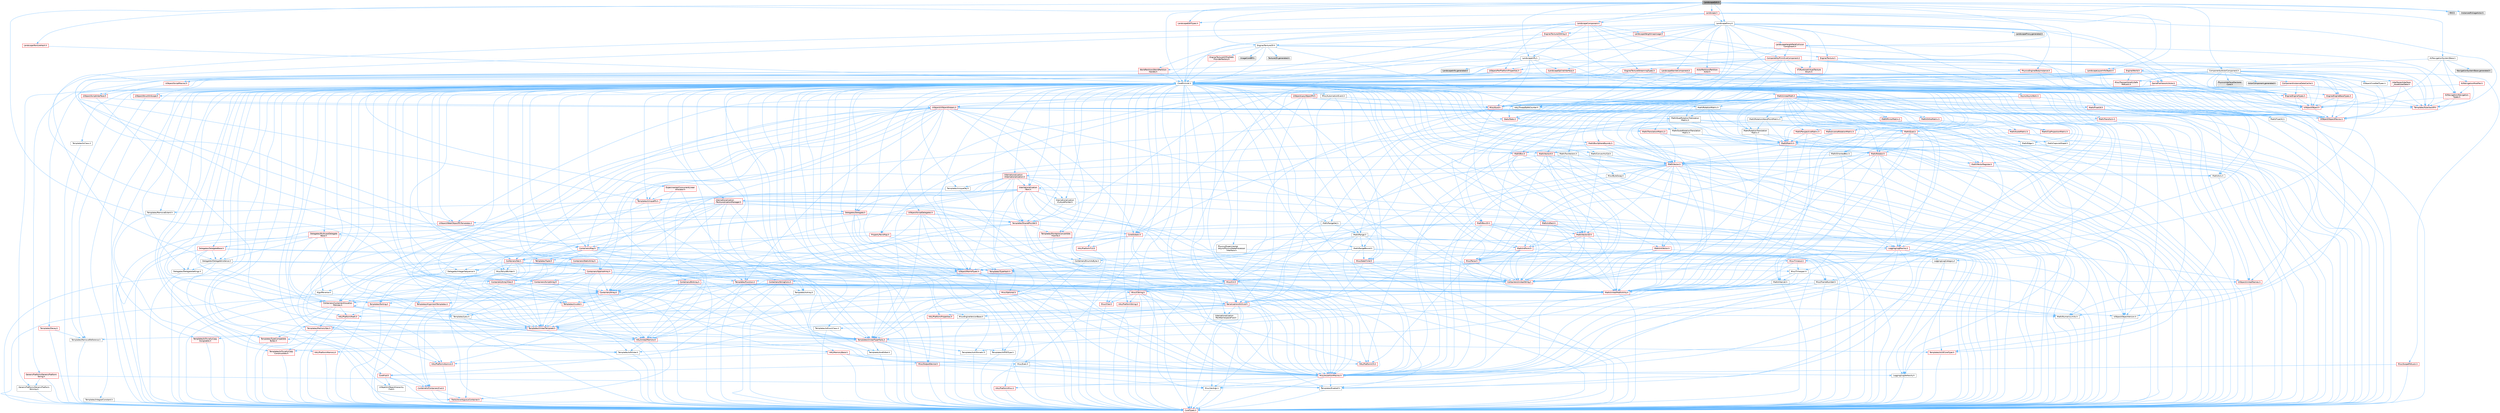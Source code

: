 digraph "LandscapeEdit.h"
{
 // INTERACTIVE_SVG=YES
 // LATEX_PDF_SIZE
  bgcolor="transparent";
  edge [fontname=Helvetica,fontsize=10,labelfontname=Helvetica,labelfontsize=10];
  node [fontname=Helvetica,fontsize=10,shape=box,height=0.2,width=0.4];
  Node1 [id="Node000001",label="LandscapeEdit.h",height=0.2,width=0.4,color="gray40", fillcolor="grey60", style="filled", fontcolor="black",tooltip=" "];
  Node1 -> Node2 [id="edge1_Node000001_Node000002",color="steelblue1",style="solid",tooltip=" "];
  Node2 [id="Node000002",label="CoreMinimal.h",height=0.2,width=0.4,color="grey40", fillcolor="white", style="filled",URL="$d7/d67/CoreMinimal_8h.html",tooltip=" "];
  Node2 -> Node3 [id="edge2_Node000002_Node000003",color="steelblue1",style="solid",tooltip=" "];
  Node3 [id="Node000003",label="CoreTypes.h",height=0.2,width=0.4,color="red", fillcolor="#FFF0F0", style="filled",URL="$dc/dec/CoreTypes_8h.html",tooltip=" "];
  Node2 -> Node17 [id="edge3_Node000002_Node000017",color="steelblue1",style="solid",tooltip=" "];
  Node17 [id="Node000017",label="CoreFwd.h",height=0.2,width=0.4,color="red", fillcolor="#FFF0F0", style="filled",URL="$d1/d1e/CoreFwd_8h.html",tooltip=" "];
  Node17 -> Node3 [id="edge4_Node000017_Node000003",color="steelblue1",style="solid",tooltip=" "];
  Node17 -> Node18 [id="edge5_Node000017_Node000018",color="steelblue1",style="solid",tooltip=" "];
  Node18 [id="Node000018",label="Containers/ContainersFwd.h",height=0.2,width=0.4,color="red", fillcolor="#FFF0F0", style="filled",URL="$d4/d0a/ContainersFwd_8h.html",tooltip=" "];
  Node18 -> Node3 [id="edge6_Node000018_Node000003",color="steelblue1",style="solid",tooltip=" "];
  Node18 -> Node19 [id="edge7_Node000018_Node000019",color="steelblue1",style="solid",tooltip=" "];
  Node19 [id="Node000019",label="Traits/IsContiguousContainer.h",height=0.2,width=0.4,color="red", fillcolor="#FFF0F0", style="filled",URL="$d5/d3c/IsContiguousContainer_8h.html",tooltip=" "];
  Node19 -> Node3 [id="edge8_Node000019_Node000003",color="steelblue1",style="solid",tooltip=" "];
  Node17 -> Node23 [id="edge9_Node000017_Node000023",color="steelblue1",style="solid",tooltip=" "];
  Node23 [id="Node000023",label="UObject/UObjectHierarchy\lFwd.h",height=0.2,width=0.4,color="grey40", fillcolor="white", style="filled",URL="$d3/d13/UObjectHierarchyFwd_8h.html",tooltip=" "];
  Node2 -> Node23 [id="edge10_Node000002_Node000023",color="steelblue1",style="solid",tooltip=" "];
  Node2 -> Node18 [id="edge11_Node000002_Node000018",color="steelblue1",style="solid",tooltip=" "];
  Node2 -> Node24 [id="edge12_Node000002_Node000024",color="steelblue1",style="solid",tooltip=" "];
  Node24 [id="Node000024",label="Misc/VarArgs.h",height=0.2,width=0.4,color="grey40", fillcolor="white", style="filled",URL="$d5/d6f/VarArgs_8h.html",tooltip=" "];
  Node24 -> Node3 [id="edge13_Node000024_Node000003",color="steelblue1",style="solid",tooltip=" "];
  Node2 -> Node25 [id="edge14_Node000002_Node000025",color="steelblue1",style="solid",tooltip=" "];
  Node25 [id="Node000025",label="Logging/LogVerbosity.h",height=0.2,width=0.4,color="grey40", fillcolor="white", style="filled",URL="$d2/d8f/LogVerbosity_8h.html",tooltip=" "];
  Node25 -> Node3 [id="edge15_Node000025_Node000003",color="steelblue1",style="solid",tooltip=" "];
  Node2 -> Node26 [id="edge16_Node000002_Node000026",color="steelblue1",style="solid",tooltip=" "];
  Node26 [id="Node000026",label="Misc/OutputDevice.h",height=0.2,width=0.4,color="red", fillcolor="#FFF0F0", style="filled",URL="$d7/d32/OutputDevice_8h.html",tooltip=" "];
  Node26 -> Node17 [id="edge17_Node000026_Node000017",color="steelblue1",style="solid",tooltip=" "];
  Node26 -> Node3 [id="edge18_Node000026_Node000003",color="steelblue1",style="solid",tooltip=" "];
  Node26 -> Node25 [id="edge19_Node000026_Node000025",color="steelblue1",style="solid",tooltip=" "];
  Node26 -> Node24 [id="edge20_Node000026_Node000024",color="steelblue1",style="solid",tooltip=" "];
  Node2 -> Node32 [id="edge21_Node000002_Node000032",color="steelblue1",style="solid",tooltip=" "];
  Node32 [id="Node000032",label="HAL/PlatformCrt.h",height=0.2,width=0.4,color="red", fillcolor="#FFF0F0", style="filled",URL="$d8/d75/PlatformCrt_8h.html",tooltip=" "];
  Node2 -> Node42 [id="edge22_Node000002_Node000042",color="steelblue1",style="solid",tooltip=" "];
  Node42 [id="Node000042",label="HAL/PlatformMisc.h",height=0.2,width=0.4,color="red", fillcolor="#FFF0F0", style="filled",URL="$d0/df5/PlatformMisc_8h.html",tooltip=" "];
  Node42 -> Node3 [id="edge23_Node000042_Node000003",color="steelblue1",style="solid",tooltip=" "];
  Node2 -> Node61 [id="edge24_Node000002_Node000061",color="steelblue1",style="solid",tooltip=" "];
  Node61 [id="Node000061",label="Misc/AssertionMacros.h",height=0.2,width=0.4,color="red", fillcolor="#FFF0F0", style="filled",URL="$d0/dfa/AssertionMacros_8h.html",tooltip=" "];
  Node61 -> Node3 [id="edge25_Node000061_Node000003",color="steelblue1",style="solid",tooltip=" "];
  Node61 -> Node42 [id="edge26_Node000061_Node000042",color="steelblue1",style="solid",tooltip=" "];
  Node61 -> Node62 [id="edge27_Node000061_Node000062",color="steelblue1",style="solid",tooltip=" "];
  Node62 [id="Node000062",label="Templates/EnableIf.h",height=0.2,width=0.4,color="grey40", fillcolor="white", style="filled",URL="$d7/d60/EnableIf_8h.html",tooltip=" "];
  Node62 -> Node3 [id="edge28_Node000062_Node000003",color="steelblue1",style="solid",tooltip=" "];
  Node61 -> Node24 [id="edge29_Node000061_Node000024",color="steelblue1",style="solid",tooltip=" "];
  Node2 -> Node70 [id="edge30_Node000002_Node000070",color="steelblue1",style="solid",tooltip=" "];
  Node70 [id="Node000070",label="Templates/IsPointer.h",height=0.2,width=0.4,color="grey40", fillcolor="white", style="filled",URL="$d7/d05/IsPointer_8h.html",tooltip=" "];
  Node70 -> Node3 [id="edge31_Node000070_Node000003",color="steelblue1",style="solid",tooltip=" "];
  Node2 -> Node71 [id="edge32_Node000002_Node000071",color="steelblue1",style="solid",tooltip=" "];
  Node71 [id="Node000071",label="HAL/PlatformMemory.h",height=0.2,width=0.4,color="red", fillcolor="#FFF0F0", style="filled",URL="$de/d68/PlatformMemory_8h.html",tooltip=" "];
  Node71 -> Node3 [id="edge33_Node000071_Node000003",color="steelblue1",style="solid",tooltip=" "];
  Node2 -> Node54 [id="edge34_Node000002_Node000054",color="steelblue1",style="solid",tooltip=" "];
  Node54 [id="Node000054",label="HAL/PlatformAtomics.h",height=0.2,width=0.4,color="red", fillcolor="#FFF0F0", style="filled",URL="$d3/d36/PlatformAtomics_8h.html",tooltip=" "];
  Node54 -> Node3 [id="edge35_Node000054_Node000003",color="steelblue1",style="solid",tooltip=" "];
  Node2 -> Node76 [id="edge36_Node000002_Node000076",color="steelblue1",style="solid",tooltip=" "];
  Node76 [id="Node000076",label="Misc/Exec.h",height=0.2,width=0.4,color="grey40", fillcolor="white", style="filled",URL="$de/ddb/Exec_8h.html",tooltip=" "];
  Node76 -> Node3 [id="edge37_Node000076_Node000003",color="steelblue1",style="solid",tooltip=" "];
  Node76 -> Node61 [id="edge38_Node000076_Node000061",color="steelblue1",style="solid",tooltip=" "];
  Node2 -> Node77 [id="edge39_Node000002_Node000077",color="steelblue1",style="solid",tooltip=" "];
  Node77 [id="Node000077",label="HAL/MemoryBase.h",height=0.2,width=0.4,color="red", fillcolor="#FFF0F0", style="filled",URL="$d6/d9f/MemoryBase_8h.html",tooltip=" "];
  Node77 -> Node3 [id="edge40_Node000077_Node000003",color="steelblue1",style="solid",tooltip=" "];
  Node77 -> Node54 [id="edge41_Node000077_Node000054",color="steelblue1",style="solid",tooltip=" "];
  Node77 -> Node32 [id="edge42_Node000077_Node000032",color="steelblue1",style="solid",tooltip=" "];
  Node77 -> Node76 [id="edge43_Node000077_Node000076",color="steelblue1",style="solid",tooltip=" "];
  Node77 -> Node26 [id="edge44_Node000077_Node000026",color="steelblue1",style="solid",tooltip=" "];
  Node2 -> Node87 [id="edge45_Node000002_Node000087",color="steelblue1",style="solid",tooltip=" "];
  Node87 [id="Node000087",label="HAL/UnrealMemory.h",height=0.2,width=0.4,color="red", fillcolor="#FFF0F0", style="filled",URL="$d9/d96/UnrealMemory_8h.html",tooltip=" "];
  Node87 -> Node3 [id="edge46_Node000087_Node000003",color="steelblue1",style="solid",tooltip=" "];
  Node87 -> Node77 [id="edge47_Node000087_Node000077",color="steelblue1",style="solid",tooltip=" "];
  Node87 -> Node71 [id="edge48_Node000087_Node000071",color="steelblue1",style="solid",tooltip=" "];
  Node87 -> Node70 [id="edge49_Node000087_Node000070",color="steelblue1",style="solid",tooltip=" "];
  Node2 -> Node89 [id="edge50_Node000002_Node000089",color="steelblue1",style="solid",tooltip=" "];
  Node89 [id="Node000089",label="Templates/IsArithmetic.h",height=0.2,width=0.4,color="grey40", fillcolor="white", style="filled",URL="$d2/d5d/IsArithmetic_8h.html",tooltip=" "];
  Node89 -> Node3 [id="edge51_Node000089_Node000003",color="steelblue1",style="solid",tooltip=" "];
  Node2 -> Node83 [id="edge52_Node000002_Node000083",color="steelblue1",style="solid",tooltip=" "];
  Node83 [id="Node000083",label="Templates/AndOrNot.h",height=0.2,width=0.4,color="grey40", fillcolor="white", style="filled",URL="$db/d0a/AndOrNot_8h.html",tooltip=" "];
  Node83 -> Node3 [id="edge53_Node000083_Node000003",color="steelblue1",style="solid",tooltip=" "];
  Node2 -> Node90 [id="edge54_Node000002_Node000090",color="steelblue1",style="solid",tooltip=" "];
  Node90 [id="Node000090",label="Templates/IsPODType.h",height=0.2,width=0.4,color="grey40", fillcolor="white", style="filled",URL="$d7/db1/IsPODType_8h.html",tooltip=" "];
  Node90 -> Node3 [id="edge55_Node000090_Node000003",color="steelblue1",style="solid",tooltip=" "];
  Node2 -> Node91 [id="edge56_Node000002_Node000091",color="steelblue1",style="solid",tooltip=" "];
  Node91 [id="Node000091",label="Templates/IsUECoreType.h",height=0.2,width=0.4,color="red", fillcolor="#FFF0F0", style="filled",URL="$d1/db8/IsUECoreType_8h.html",tooltip=" "];
  Node91 -> Node3 [id="edge57_Node000091_Node000003",color="steelblue1",style="solid",tooltip=" "];
  Node2 -> Node84 [id="edge58_Node000002_Node000084",color="steelblue1",style="solid",tooltip=" "];
  Node84 [id="Node000084",label="Templates/IsTriviallyCopy\lConstructible.h",height=0.2,width=0.4,color="red", fillcolor="#FFF0F0", style="filled",URL="$d3/d78/IsTriviallyCopyConstructible_8h.html",tooltip=" "];
  Node84 -> Node3 [id="edge59_Node000084_Node000003",color="steelblue1",style="solid",tooltip=" "];
  Node2 -> Node92 [id="edge60_Node000002_Node000092",color="steelblue1",style="solid",tooltip=" "];
  Node92 [id="Node000092",label="Templates/UnrealTypeTraits.h",height=0.2,width=0.4,color="red", fillcolor="#FFF0F0", style="filled",URL="$d2/d2d/UnrealTypeTraits_8h.html",tooltip=" "];
  Node92 -> Node3 [id="edge61_Node000092_Node000003",color="steelblue1",style="solid",tooltip=" "];
  Node92 -> Node70 [id="edge62_Node000092_Node000070",color="steelblue1",style="solid",tooltip=" "];
  Node92 -> Node61 [id="edge63_Node000092_Node000061",color="steelblue1",style="solid",tooltip=" "];
  Node92 -> Node83 [id="edge64_Node000092_Node000083",color="steelblue1",style="solid",tooltip=" "];
  Node92 -> Node62 [id="edge65_Node000092_Node000062",color="steelblue1",style="solid",tooltip=" "];
  Node92 -> Node89 [id="edge66_Node000092_Node000089",color="steelblue1",style="solid",tooltip=" "];
  Node92 -> Node90 [id="edge67_Node000092_Node000090",color="steelblue1",style="solid",tooltip=" "];
  Node92 -> Node91 [id="edge68_Node000092_Node000091",color="steelblue1",style="solid",tooltip=" "];
  Node92 -> Node84 [id="edge69_Node000092_Node000084",color="steelblue1",style="solid",tooltip=" "];
  Node2 -> Node62 [id="edge70_Node000002_Node000062",color="steelblue1",style="solid",tooltip=" "];
  Node2 -> Node94 [id="edge71_Node000002_Node000094",color="steelblue1",style="solid",tooltip=" "];
  Node94 [id="Node000094",label="Templates/RemoveReference.h",height=0.2,width=0.4,color="grey40", fillcolor="white", style="filled",URL="$da/dbe/RemoveReference_8h.html",tooltip=" "];
  Node94 -> Node3 [id="edge72_Node000094_Node000003",color="steelblue1",style="solid",tooltip=" "];
  Node2 -> Node95 [id="edge73_Node000002_Node000095",color="steelblue1",style="solid",tooltip=" "];
  Node95 [id="Node000095",label="Templates/IntegralConstant.h",height=0.2,width=0.4,color="grey40", fillcolor="white", style="filled",URL="$db/d1b/IntegralConstant_8h.html",tooltip=" "];
  Node95 -> Node3 [id="edge74_Node000095_Node000003",color="steelblue1",style="solid",tooltip=" "];
  Node2 -> Node96 [id="edge75_Node000002_Node000096",color="steelblue1",style="solid",tooltip=" "];
  Node96 [id="Node000096",label="Templates/IsClass.h",height=0.2,width=0.4,color="grey40", fillcolor="white", style="filled",URL="$db/dcb/IsClass_8h.html",tooltip=" "];
  Node96 -> Node3 [id="edge76_Node000096_Node000003",color="steelblue1",style="solid",tooltip=" "];
  Node2 -> Node97 [id="edge77_Node000002_Node000097",color="steelblue1",style="solid",tooltip=" "];
  Node97 [id="Node000097",label="Templates/TypeCompatible\lBytes.h",height=0.2,width=0.4,color="red", fillcolor="#FFF0F0", style="filled",URL="$df/d0a/TypeCompatibleBytes_8h.html",tooltip=" "];
  Node97 -> Node3 [id="edge78_Node000097_Node000003",color="steelblue1",style="solid",tooltip=" "];
  Node2 -> Node19 [id="edge79_Node000002_Node000019",color="steelblue1",style="solid",tooltip=" "];
  Node2 -> Node98 [id="edge80_Node000002_Node000098",color="steelblue1",style="solid",tooltip=" "];
  Node98 [id="Node000098",label="Templates/UnrealTemplate.h",height=0.2,width=0.4,color="red", fillcolor="#FFF0F0", style="filled",URL="$d4/d24/UnrealTemplate_8h.html",tooltip=" "];
  Node98 -> Node3 [id="edge81_Node000098_Node000003",color="steelblue1",style="solid",tooltip=" "];
  Node98 -> Node70 [id="edge82_Node000098_Node000070",color="steelblue1",style="solid",tooltip=" "];
  Node98 -> Node87 [id="edge83_Node000098_Node000087",color="steelblue1",style="solid",tooltip=" "];
  Node98 -> Node92 [id="edge84_Node000098_Node000092",color="steelblue1",style="solid",tooltip=" "];
  Node98 -> Node94 [id="edge85_Node000098_Node000094",color="steelblue1",style="solid",tooltip=" "];
  Node98 -> Node97 [id="edge86_Node000098_Node000097",color="steelblue1",style="solid",tooltip=" "];
  Node98 -> Node19 [id="edge87_Node000098_Node000019",color="steelblue1",style="solid",tooltip=" "];
  Node2 -> Node47 [id="edge88_Node000002_Node000047",color="steelblue1",style="solid",tooltip=" "];
  Node47 [id="Node000047",label="Math/NumericLimits.h",height=0.2,width=0.4,color="grey40", fillcolor="white", style="filled",URL="$df/d1b/NumericLimits_8h.html",tooltip=" "];
  Node47 -> Node3 [id="edge89_Node000047_Node000003",color="steelblue1",style="solid",tooltip=" "];
  Node2 -> Node102 [id="edge90_Node000002_Node000102",color="steelblue1",style="solid",tooltip=" "];
  Node102 [id="Node000102",label="HAL/PlatformMath.h",height=0.2,width=0.4,color="red", fillcolor="#FFF0F0", style="filled",URL="$dc/d53/PlatformMath_8h.html",tooltip=" "];
  Node102 -> Node3 [id="edge91_Node000102_Node000003",color="steelblue1",style="solid",tooltip=" "];
  Node2 -> Node85 [id="edge92_Node000002_Node000085",color="steelblue1",style="solid",tooltip=" "];
  Node85 [id="Node000085",label="Templates/IsTriviallyCopy\lAssignable.h",height=0.2,width=0.4,color="red", fillcolor="#FFF0F0", style="filled",URL="$d2/df2/IsTriviallyCopyAssignable_8h.html",tooltip=" "];
  Node85 -> Node3 [id="edge93_Node000085_Node000003",color="steelblue1",style="solid",tooltip=" "];
  Node2 -> Node110 [id="edge94_Node000002_Node000110",color="steelblue1",style="solid",tooltip=" "];
  Node110 [id="Node000110",label="Templates/MemoryOps.h",height=0.2,width=0.4,color="red", fillcolor="#FFF0F0", style="filled",URL="$db/dea/MemoryOps_8h.html",tooltip=" "];
  Node110 -> Node3 [id="edge95_Node000110_Node000003",color="steelblue1",style="solid",tooltip=" "];
  Node110 -> Node87 [id="edge96_Node000110_Node000087",color="steelblue1",style="solid",tooltip=" "];
  Node110 -> Node85 [id="edge97_Node000110_Node000085",color="steelblue1",style="solid",tooltip=" "];
  Node110 -> Node84 [id="edge98_Node000110_Node000084",color="steelblue1",style="solid",tooltip=" "];
  Node110 -> Node92 [id="edge99_Node000110_Node000092",color="steelblue1",style="solid",tooltip=" "];
  Node2 -> Node111 [id="edge100_Node000002_Node000111",color="steelblue1",style="solid",tooltip=" "];
  Node111 [id="Node000111",label="Containers/ContainerAllocation\lPolicies.h",height=0.2,width=0.4,color="red", fillcolor="#FFF0F0", style="filled",URL="$d7/dff/ContainerAllocationPolicies_8h.html",tooltip=" "];
  Node111 -> Node3 [id="edge101_Node000111_Node000003",color="steelblue1",style="solid",tooltip=" "];
  Node111 -> Node111 [id="edge102_Node000111_Node000111",color="steelblue1",style="solid",tooltip=" "];
  Node111 -> Node102 [id="edge103_Node000111_Node000102",color="steelblue1",style="solid",tooltip=" "];
  Node111 -> Node87 [id="edge104_Node000111_Node000087",color="steelblue1",style="solid",tooltip=" "];
  Node111 -> Node47 [id="edge105_Node000111_Node000047",color="steelblue1",style="solid",tooltip=" "];
  Node111 -> Node61 [id="edge106_Node000111_Node000061",color="steelblue1",style="solid",tooltip=" "];
  Node111 -> Node110 [id="edge107_Node000111_Node000110",color="steelblue1",style="solid",tooltip=" "];
  Node111 -> Node97 [id="edge108_Node000111_Node000097",color="steelblue1",style="solid",tooltip=" "];
  Node2 -> Node114 [id="edge109_Node000002_Node000114",color="steelblue1",style="solid",tooltip=" "];
  Node114 [id="Node000114",label="Templates/IsEnumClass.h",height=0.2,width=0.4,color="grey40", fillcolor="white", style="filled",URL="$d7/d15/IsEnumClass_8h.html",tooltip=" "];
  Node114 -> Node3 [id="edge110_Node000114_Node000003",color="steelblue1",style="solid",tooltip=" "];
  Node114 -> Node83 [id="edge111_Node000114_Node000083",color="steelblue1",style="solid",tooltip=" "];
  Node2 -> Node115 [id="edge112_Node000002_Node000115",color="steelblue1",style="solid",tooltip=" "];
  Node115 [id="Node000115",label="HAL/PlatformProperties.h",height=0.2,width=0.4,color="red", fillcolor="#FFF0F0", style="filled",URL="$d9/db0/PlatformProperties_8h.html",tooltip=" "];
  Node115 -> Node3 [id="edge113_Node000115_Node000003",color="steelblue1",style="solid",tooltip=" "];
  Node2 -> Node118 [id="edge114_Node000002_Node000118",color="steelblue1",style="solid",tooltip=" "];
  Node118 [id="Node000118",label="Misc/EngineVersionBase.h",height=0.2,width=0.4,color="grey40", fillcolor="white", style="filled",URL="$d5/d2b/EngineVersionBase_8h.html",tooltip=" "];
  Node118 -> Node3 [id="edge115_Node000118_Node000003",color="steelblue1",style="solid",tooltip=" "];
  Node2 -> Node119 [id="edge116_Node000002_Node000119",color="steelblue1",style="solid",tooltip=" "];
  Node119 [id="Node000119",label="Internationalization\l/TextNamespaceFwd.h",height=0.2,width=0.4,color="grey40", fillcolor="white", style="filled",URL="$d8/d97/TextNamespaceFwd_8h.html",tooltip=" "];
  Node119 -> Node3 [id="edge117_Node000119_Node000003",color="steelblue1",style="solid",tooltip=" "];
  Node2 -> Node120 [id="edge118_Node000002_Node000120",color="steelblue1",style="solid",tooltip=" "];
  Node120 [id="Node000120",label="Serialization/Archive.h",height=0.2,width=0.4,color="red", fillcolor="#FFF0F0", style="filled",URL="$d7/d3b/Archive_8h.html",tooltip=" "];
  Node120 -> Node17 [id="edge119_Node000120_Node000017",color="steelblue1",style="solid",tooltip=" "];
  Node120 -> Node3 [id="edge120_Node000120_Node000003",color="steelblue1",style="solid",tooltip=" "];
  Node120 -> Node115 [id="edge121_Node000120_Node000115",color="steelblue1",style="solid",tooltip=" "];
  Node120 -> Node119 [id="edge122_Node000120_Node000119",color="steelblue1",style="solid",tooltip=" "];
  Node120 -> Node61 [id="edge123_Node000120_Node000061",color="steelblue1",style="solid",tooltip=" "];
  Node120 -> Node118 [id="edge124_Node000120_Node000118",color="steelblue1",style="solid",tooltip=" "];
  Node120 -> Node24 [id="edge125_Node000120_Node000024",color="steelblue1",style="solid",tooltip=" "];
  Node120 -> Node62 [id="edge126_Node000120_Node000062",color="steelblue1",style="solid",tooltip=" "];
  Node120 -> Node114 [id="edge127_Node000120_Node000114",color="steelblue1",style="solid",tooltip=" "];
  Node120 -> Node98 [id="edge128_Node000120_Node000098",color="steelblue1",style="solid",tooltip=" "];
  Node120 -> Node123 [id="edge129_Node000120_Node000123",color="steelblue1",style="solid",tooltip=" "];
  Node123 [id="Node000123",label="UObject/ObjectVersion.h",height=0.2,width=0.4,color="grey40", fillcolor="white", style="filled",URL="$da/d63/ObjectVersion_8h.html",tooltip=" "];
  Node123 -> Node3 [id="edge130_Node000123_Node000003",color="steelblue1",style="solid",tooltip=" "];
  Node2 -> Node124 [id="edge131_Node000002_Node000124",color="steelblue1",style="solid",tooltip=" "];
  Node124 [id="Node000124",label="Templates/Less.h",height=0.2,width=0.4,color="grey40", fillcolor="white", style="filled",URL="$de/dc8/Less_8h.html",tooltip=" "];
  Node124 -> Node3 [id="edge132_Node000124_Node000003",color="steelblue1",style="solid",tooltip=" "];
  Node124 -> Node98 [id="edge133_Node000124_Node000098",color="steelblue1",style="solid",tooltip=" "];
  Node2 -> Node125 [id="edge134_Node000002_Node000125",color="steelblue1",style="solid",tooltip=" "];
  Node125 [id="Node000125",label="Templates/Sorting.h",height=0.2,width=0.4,color="red", fillcolor="#FFF0F0", style="filled",URL="$d3/d9e/Sorting_8h.html",tooltip=" "];
  Node125 -> Node3 [id="edge135_Node000125_Node000003",color="steelblue1",style="solid",tooltip=" "];
  Node125 -> Node102 [id="edge136_Node000125_Node000102",color="steelblue1",style="solid",tooltip=" "];
  Node125 -> Node124 [id="edge137_Node000125_Node000124",color="steelblue1",style="solid",tooltip=" "];
  Node2 -> Node136 [id="edge138_Node000002_Node000136",color="steelblue1",style="solid",tooltip=" "];
  Node136 [id="Node000136",label="Misc/Char.h",height=0.2,width=0.4,color="red", fillcolor="#FFF0F0", style="filled",URL="$d0/d58/Char_8h.html",tooltip=" "];
  Node136 -> Node3 [id="edge139_Node000136_Node000003",color="steelblue1",style="solid",tooltip=" "];
  Node2 -> Node139 [id="edge140_Node000002_Node000139",color="steelblue1",style="solid",tooltip=" "];
  Node139 [id="Node000139",label="GenericPlatform/GenericPlatform\lStricmp.h",height=0.2,width=0.4,color="grey40", fillcolor="white", style="filled",URL="$d2/d86/GenericPlatformStricmp_8h.html",tooltip=" "];
  Node139 -> Node3 [id="edge141_Node000139_Node000003",color="steelblue1",style="solid",tooltip=" "];
  Node2 -> Node140 [id="edge142_Node000002_Node000140",color="steelblue1",style="solid",tooltip=" "];
  Node140 [id="Node000140",label="GenericPlatform/GenericPlatform\lString.h",height=0.2,width=0.4,color="red", fillcolor="#FFF0F0", style="filled",URL="$dd/d20/GenericPlatformString_8h.html",tooltip=" "];
  Node140 -> Node3 [id="edge143_Node000140_Node000003",color="steelblue1",style="solid",tooltip=" "];
  Node140 -> Node139 [id="edge144_Node000140_Node000139",color="steelblue1",style="solid",tooltip=" "];
  Node140 -> Node62 [id="edge145_Node000140_Node000062",color="steelblue1",style="solid",tooltip=" "];
  Node2 -> Node73 [id="edge146_Node000002_Node000073",color="steelblue1",style="solid",tooltip=" "];
  Node73 [id="Node000073",label="HAL/PlatformString.h",height=0.2,width=0.4,color="red", fillcolor="#FFF0F0", style="filled",URL="$db/db5/PlatformString_8h.html",tooltip=" "];
  Node73 -> Node3 [id="edge147_Node000073_Node000003",color="steelblue1",style="solid",tooltip=" "];
  Node2 -> Node143 [id="edge148_Node000002_Node000143",color="steelblue1",style="solid",tooltip=" "];
  Node143 [id="Node000143",label="Misc/CString.h",height=0.2,width=0.4,color="red", fillcolor="#FFF0F0", style="filled",URL="$d2/d49/CString_8h.html",tooltip=" "];
  Node143 -> Node3 [id="edge149_Node000143_Node000003",color="steelblue1",style="solid",tooltip=" "];
  Node143 -> Node32 [id="edge150_Node000143_Node000032",color="steelblue1",style="solid",tooltip=" "];
  Node143 -> Node73 [id="edge151_Node000143_Node000073",color="steelblue1",style="solid",tooltip=" "];
  Node143 -> Node61 [id="edge152_Node000143_Node000061",color="steelblue1",style="solid",tooltip=" "];
  Node143 -> Node136 [id="edge153_Node000143_Node000136",color="steelblue1",style="solid",tooltip=" "];
  Node143 -> Node24 [id="edge154_Node000143_Node000024",color="steelblue1",style="solid",tooltip=" "];
  Node2 -> Node144 [id="edge155_Node000002_Node000144",color="steelblue1",style="solid",tooltip=" "];
  Node144 [id="Node000144",label="Misc/Crc.h",height=0.2,width=0.4,color="red", fillcolor="#FFF0F0", style="filled",URL="$d4/dd2/Crc_8h.html",tooltip=" "];
  Node144 -> Node3 [id="edge156_Node000144_Node000003",color="steelblue1",style="solid",tooltip=" "];
  Node144 -> Node73 [id="edge157_Node000144_Node000073",color="steelblue1",style="solid",tooltip=" "];
  Node144 -> Node61 [id="edge158_Node000144_Node000061",color="steelblue1",style="solid",tooltip=" "];
  Node144 -> Node143 [id="edge159_Node000144_Node000143",color="steelblue1",style="solid",tooltip=" "];
  Node144 -> Node136 [id="edge160_Node000144_Node000136",color="steelblue1",style="solid",tooltip=" "];
  Node144 -> Node92 [id="edge161_Node000144_Node000092",color="steelblue1",style="solid",tooltip=" "];
  Node2 -> Node135 [id="edge162_Node000002_Node000135",color="steelblue1",style="solid",tooltip=" "];
  Node135 [id="Node000135",label="Math/UnrealMathUtility.h",height=0.2,width=0.4,color="red", fillcolor="#FFF0F0", style="filled",URL="$db/db8/UnrealMathUtility_8h.html",tooltip=" "];
  Node135 -> Node3 [id="edge163_Node000135_Node000003",color="steelblue1",style="solid",tooltip=" "];
  Node135 -> Node61 [id="edge164_Node000135_Node000061",color="steelblue1",style="solid",tooltip=" "];
  Node135 -> Node102 [id="edge165_Node000135_Node000102",color="steelblue1",style="solid",tooltip=" "];
  Node2 -> Node145 [id="edge166_Node000002_Node000145",color="steelblue1",style="solid",tooltip=" "];
  Node145 [id="Node000145",label="Containers/UnrealString.h",height=0.2,width=0.4,color="red", fillcolor="#FFF0F0", style="filled",URL="$d5/dba/UnrealString_8h.html",tooltip=" "];
  Node2 -> Node149 [id="edge167_Node000002_Node000149",color="steelblue1",style="solid",tooltip=" "];
  Node149 [id="Node000149",label="Containers/Array.h",height=0.2,width=0.4,color="red", fillcolor="#FFF0F0", style="filled",URL="$df/dd0/Array_8h.html",tooltip=" "];
  Node149 -> Node3 [id="edge168_Node000149_Node000003",color="steelblue1",style="solid",tooltip=" "];
  Node149 -> Node61 [id="edge169_Node000149_Node000061",color="steelblue1",style="solid",tooltip=" "];
  Node149 -> Node87 [id="edge170_Node000149_Node000087",color="steelblue1",style="solid",tooltip=" "];
  Node149 -> Node92 [id="edge171_Node000149_Node000092",color="steelblue1",style="solid",tooltip=" "];
  Node149 -> Node98 [id="edge172_Node000149_Node000098",color="steelblue1",style="solid",tooltip=" "];
  Node149 -> Node111 [id="edge173_Node000149_Node000111",color="steelblue1",style="solid",tooltip=" "];
  Node149 -> Node120 [id="edge174_Node000149_Node000120",color="steelblue1",style="solid",tooltip=" "];
  Node149 -> Node128 [id="edge175_Node000149_Node000128",color="steelblue1",style="solid",tooltip=" "];
  Node128 [id="Node000128",label="Templates/Invoke.h",height=0.2,width=0.4,color="red", fillcolor="#FFF0F0", style="filled",URL="$d7/deb/Invoke_8h.html",tooltip=" "];
  Node128 -> Node3 [id="edge176_Node000128_Node000003",color="steelblue1",style="solid",tooltip=" "];
  Node128 -> Node98 [id="edge177_Node000128_Node000098",color="steelblue1",style="solid",tooltip=" "];
  Node149 -> Node124 [id="edge178_Node000149_Node000124",color="steelblue1",style="solid",tooltip=" "];
  Node149 -> Node125 [id="edge179_Node000149_Node000125",color="steelblue1",style="solid",tooltip=" "];
  Node149 -> Node172 [id="edge180_Node000149_Node000172",color="steelblue1",style="solid",tooltip=" "];
  Node172 [id="Node000172",label="Templates/AlignmentTemplates.h",height=0.2,width=0.4,color="red", fillcolor="#FFF0F0", style="filled",URL="$dd/d32/AlignmentTemplates_8h.html",tooltip=" "];
  Node172 -> Node3 [id="edge181_Node000172_Node000003",color="steelblue1",style="solid",tooltip=" "];
  Node172 -> Node70 [id="edge182_Node000172_Node000070",color="steelblue1",style="solid",tooltip=" "];
  Node2 -> Node173 [id="edge183_Node000002_Node000173",color="steelblue1",style="solid",tooltip=" "];
  Node173 [id="Node000173",label="Misc/FrameNumber.h",height=0.2,width=0.4,color="grey40", fillcolor="white", style="filled",URL="$dd/dbd/FrameNumber_8h.html",tooltip=" "];
  Node173 -> Node3 [id="edge184_Node000173_Node000003",color="steelblue1",style="solid",tooltip=" "];
  Node173 -> Node47 [id="edge185_Node000173_Node000047",color="steelblue1",style="solid",tooltip=" "];
  Node173 -> Node135 [id="edge186_Node000173_Node000135",color="steelblue1",style="solid",tooltip=" "];
  Node173 -> Node62 [id="edge187_Node000173_Node000062",color="steelblue1",style="solid",tooltip=" "];
  Node173 -> Node92 [id="edge188_Node000173_Node000092",color="steelblue1",style="solid",tooltip=" "];
  Node2 -> Node174 [id="edge189_Node000002_Node000174",color="steelblue1",style="solid",tooltip=" "];
  Node174 [id="Node000174",label="Misc/Timespan.h",height=0.2,width=0.4,color="grey40", fillcolor="white", style="filled",URL="$da/dd9/Timespan_8h.html",tooltip=" "];
  Node174 -> Node3 [id="edge190_Node000174_Node000003",color="steelblue1",style="solid",tooltip=" "];
  Node174 -> Node175 [id="edge191_Node000174_Node000175",color="steelblue1",style="solid",tooltip=" "];
  Node175 [id="Node000175",label="Math/Interval.h",height=0.2,width=0.4,color="grey40", fillcolor="white", style="filled",URL="$d1/d55/Interval_8h.html",tooltip=" "];
  Node175 -> Node3 [id="edge192_Node000175_Node000003",color="steelblue1",style="solid",tooltip=" "];
  Node175 -> Node89 [id="edge193_Node000175_Node000089",color="steelblue1",style="solid",tooltip=" "];
  Node175 -> Node92 [id="edge194_Node000175_Node000092",color="steelblue1",style="solid",tooltip=" "];
  Node175 -> Node47 [id="edge195_Node000175_Node000047",color="steelblue1",style="solid",tooltip=" "];
  Node175 -> Node135 [id="edge196_Node000175_Node000135",color="steelblue1",style="solid",tooltip=" "];
  Node174 -> Node135 [id="edge197_Node000174_Node000135",color="steelblue1",style="solid",tooltip=" "];
  Node174 -> Node61 [id="edge198_Node000174_Node000061",color="steelblue1",style="solid",tooltip=" "];
  Node2 -> Node176 [id="edge199_Node000002_Node000176",color="steelblue1",style="solid",tooltip=" "];
  Node176 [id="Node000176",label="Containers/StringConv.h",height=0.2,width=0.4,color="red", fillcolor="#FFF0F0", style="filled",URL="$d3/ddf/StringConv_8h.html",tooltip=" "];
  Node176 -> Node3 [id="edge200_Node000176_Node000003",color="steelblue1",style="solid",tooltip=" "];
  Node176 -> Node61 [id="edge201_Node000176_Node000061",color="steelblue1",style="solid",tooltip=" "];
  Node176 -> Node111 [id="edge202_Node000176_Node000111",color="steelblue1",style="solid",tooltip=" "];
  Node176 -> Node149 [id="edge203_Node000176_Node000149",color="steelblue1",style="solid",tooltip=" "];
  Node176 -> Node143 [id="edge204_Node000176_Node000143",color="steelblue1",style="solid",tooltip=" "];
  Node176 -> Node177 [id="edge205_Node000176_Node000177",color="steelblue1",style="solid",tooltip=" "];
  Node177 [id="Node000177",label="Templates/IsArray.h",height=0.2,width=0.4,color="grey40", fillcolor="white", style="filled",URL="$d8/d8d/IsArray_8h.html",tooltip=" "];
  Node177 -> Node3 [id="edge206_Node000177_Node000003",color="steelblue1",style="solid",tooltip=" "];
  Node176 -> Node98 [id="edge207_Node000176_Node000098",color="steelblue1",style="solid",tooltip=" "];
  Node176 -> Node92 [id="edge208_Node000176_Node000092",color="steelblue1",style="solid",tooltip=" "];
  Node176 -> Node19 [id="edge209_Node000176_Node000019",color="steelblue1",style="solid",tooltip=" "];
  Node2 -> Node178 [id="edge210_Node000002_Node000178",color="steelblue1",style="solid",tooltip=" "];
  Node178 [id="Node000178",label="UObject/UnrealNames.h",height=0.2,width=0.4,color="red", fillcolor="#FFF0F0", style="filled",URL="$d8/db1/UnrealNames_8h.html",tooltip=" "];
  Node178 -> Node3 [id="edge211_Node000178_Node000003",color="steelblue1",style="solid",tooltip=" "];
  Node2 -> Node180 [id="edge212_Node000002_Node000180",color="steelblue1",style="solid",tooltip=" "];
  Node180 [id="Node000180",label="UObject/NameTypes.h",height=0.2,width=0.4,color="red", fillcolor="#FFF0F0", style="filled",URL="$d6/d35/NameTypes_8h.html",tooltip=" "];
  Node180 -> Node3 [id="edge213_Node000180_Node000003",color="steelblue1",style="solid",tooltip=" "];
  Node180 -> Node61 [id="edge214_Node000180_Node000061",color="steelblue1",style="solid",tooltip=" "];
  Node180 -> Node87 [id="edge215_Node000180_Node000087",color="steelblue1",style="solid",tooltip=" "];
  Node180 -> Node92 [id="edge216_Node000180_Node000092",color="steelblue1",style="solid",tooltip=" "];
  Node180 -> Node98 [id="edge217_Node000180_Node000098",color="steelblue1",style="solid",tooltip=" "];
  Node180 -> Node145 [id="edge218_Node000180_Node000145",color="steelblue1",style="solid",tooltip=" "];
  Node180 -> Node176 [id="edge219_Node000180_Node000176",color="steelblue1",style="solid",tooltip=" "];
  Node180 -> Node178 [id="edge220_Node000180_Node000178",color="steelblue1",style="solid",tooltip=" "];
  Node2 -> Node188 [id="edge221_Node000002_Node000188",color="steelblue1",style="solid",tooltip=" "];
  Node188 [id="Node000188",label="Misc/Parse.h",height=0.2,width=0.4,color="red", fillcolor="#FFF0F0", style="filled",URL="$dc/d71/Parse_8h.html",tooltip=" "];
  Node188 -> Node145 [id="edge222_Node000188_Node000145",color="steelblue1",style="solid",tooltip=" "];
  Node188 -> Node3 [id="edge223_Node000188_Node000003",color="steelblue1",style="solid",tooltip=" "];
  Node188 -> Node32 [id="edge224_Node000188_Node000032",color="steelblue1",style="solid",tooltip=" "];
  Node188 -> Node189 [id="edge225_Node000188_Node000189",color="steelblue1",style="solid",tooltip=" "];
  Node189 [id="Node000189",label="Templates/Function.h",height=0.2,width=0.4,color="red", fillcolor="#FFF0F0", style="filled",URL="$df/df5/Function_8h.html",tooltip=" "];
  Node189 -> Node3 [id="edge226_Node000189_Node000003",color="steelblue1",style="solid",tooltip=" "];
  Node189 -> Node61 [id="edge227_Node000189_Node000061",color="steelblue1",style="solid",tooltip=" "];
  Node189 -> Node87 [id="edge228_Node000189_Node000087",color="steelblue1",style="solid",tooltip=" "];
  Node189 -> Node92 [id="edge229_Node000189_Node000092",color="steelblue1",style="solid",tooltip=" "];
  Node189 -> Node128 [id="edge230_Node000189_Node000128",color="steelblue1",style="solid",tooltip=" "];
  Node189 -> Node98 [id="edge231_Node000189_Node000098",color="steelblue1",style="solid",tooltip=" "];
  Node189 -> Node135 [id="edge232_Node000189_Node000135",color="steelblue1",style="solid",tooltip=" "];
  Node2 -> Node172 [id="edge233_Node000002_Node000172",color="steelblue1",style="solid",tooltip=" "];
  Node2 -> Node191 [id="edge234_Node000002_Node000191",color="steelblue1",style="solid",tooltip=" "];
  Node191 [id="Node000191",label="Misc/StructBuilder.h",height=0.2,width=0.4,color="grey40", fillcolor="white", style="filled",URL="$d9/db3/StructBuilder_8h.html",tooltip=" "];
  Node191 -> Node3 [id="edge235_Node000191_Node000003",color="steelblue1",style="solid",tooltip=" "];
  Node191 -> Node135 [id="edge236_Node000191_Node000135",color="steelblue1",style="solid",tooltip=" "];
  Node191 -> Node172 [id="edge237_Node000191_Node000172",color="steelblue1",style="solid",tooltip=" "];
  Node2 -> Node104 [id="edge238_Node000002_Node000104",color="steelblue1",style="solid",tooltip=" "];
  Node104 [id="Node000104",label="Templates/Decay.h",height=0.2,width=0.4,color="red", fillcolor="#FFF0F0", style="filled",URL="$dd/d0f/Decay_8h.html",tooltip=" "];
  Node104 -> Node3 [id="edge239_Node000104_Node000003",color="steelblue1",style="solid",tooltip=" "];
  Node104 -> Node94 [id="edge240_Node000104_Node000094",color="steelblue1",style="solid",tooltip=" "];
  Node2 -> Node192 [id="edge241_Node000002_Node000192",color="steelblue1",style="solid",tooltip=" "];
  Node192 [id="Node000192",label="Templates/PointerIsConvertible\lFromTo.h",height=0.2,width=0.4,color="red", fillcolor="#FFF0F0", style="filled",URL="$d6/d65/PointerIsConvertibleFromTo_8h.html",tooltip=" "];
  Node192 -> Node3 [id="edge242_Node000192_Node000003",color="steelblue1",style="solid",tooltip=" "];
  Node2 -> Node128 [id="edge243_Node000002_Node000128",color="steelblue1",style="solid",tooltip=" "];
  Node2 -> Node189 [id="edge244_Node000002_Node000189",color="steelblue1",style="solid",tooltip=" "];
  Node2 -> Node161 [id="edge245_Node000002_Node000161",color="steelblue1",style="solid",tooltip=" "];
  Node161 [id="Node000161",label="Templates/TypeHash.h",height=0.2,width=0.4,color="red", fillcolor="#FFF0F0", style="filled",URL="$d1/d62/TypeHash_8h.html",tooltip=" "];
  Node161 -> Node3 [id="edge246_Node000161_Node000003",color="steelblue1",style="solid",tooltip=" "];
  Node161 -> Node144 [id="edge247_Node000161_Node000144",color="steelblue1",style="solid",tooltip=" "];
  Node2 -> Node193 [id="edge248_Node000002_Node000193",color="steelblue1",style="solid",tooltip=" "];
  Node193 [id="Node000193",label="Containers/ScriptArray.h",height=0.2,width=0.4,color="red", fillcolor="#FFF0F0", style="filled",URL="$dc/daf/ScriptArray_8h.html",tooltip=" "];
  Node193 -> Node3 [id="edge249_Node000193_Node000003",color="steelblue1",style="solid",tooltip=" "];
  Node193 -> Node61 [id="edge250_Node000193_Node000061",color="steelblue1",style="solid",tooltip=" "];
  Node193 -> Node87 [id="edge251_Node000193_Node000087",color="steelblue1",style="solid",tooltip=" "];
  Node193 -> Node111 [id="edge252_Node000193_Node000111",color="steelblue1",style="solid",tooltip=" "];
  Node193 -> Node149 [id="edge253_Node000193_Node000149",color="steelblue1",style="solid",tooltip=" "];
  Node2 -> Node194 [id="edge254_Node000002_Node000194",color="steelblue1",style="solid",tooltip=" "];
  Node194 [id="Node000194",label="Containers/BitArray.h",height=0.2,width=0.4,color="red", fillcolor="#FFF0F0", style="filled",URL="$d1/de4/BitArray_8h.html",tooltip=" "];
  Node194 -> Node111 [id="edge255_Node000194_Node000111",color="steelblue1",style="solid",tooltip=" "];
  Node194 -> Node3 [id="edge256_Node000194_Node000003",color="steelblue1",style="solid",tooltip=" "];
  Node194 -> Node54 [id="edge257_Node000194_Node000054",color="steelblue1",style="solid",tooltip=" "];
  Node194 -> Node87 [id="edge258_Node000194_Node000087",color="steelblue1",style="solid",tooltip=" "];
  Node194 -> Node135 [id="edge259_Node000194_Node000135",color="steelblue1",style="solid",tooltip=" "];
  Node194 -> Node61 [id="edge260_Node000194_Node000061",color="steelblue1",style="solid",tooltip=" "];
  Node194 -> Node120 [id="edge261_Node000194_Node000120",color="steelblue1",style="solid",tooltip=" "];
  Node194 -> Node62 [id="edge262_Node000194_Node000062",color="steelblue1",style="solid",tooltip=" "];
  Node194 -> Node128 [id="edge263_Node000194_Node000128",color="steelblue1",style="solid",tooltip=" "];
  Node194 -> Node98 [id="edge264_Node000194_Node000098",color="steelblue1",style="solid",tooltip=" "];
  Node194 -> Node92 [id="edge265_Node000194_Node000092",color="steelblue1",style="solid",tooltip=" "];
  Node2 -> Node195 [id="edge266_Node000002_Node000195",color="steelblue1",style="solid",tooltip=" "];
  Node195 [id="Node000195",label="Containers/SparseArray.h",height=0.2,width=0.4,color="red", fillcolor="#FFF0F0", style="filled",URL="$d5/dbf/SparseArray_8h.html",tooltip=" "];
  Node195 -> Node3 [id="edge267_Node000195_Node000003",color="steelblue1",style="solid",tooltip=" "];
  Node195 -> Node61 [id="edge268_Node000195_Node000061",color="steelblue1",style="solid",tooltip=" "];
  Node195 -> Node87 [id="edge269_Node000195_Node000087",color="steelblue1",style="solid",tooltip=" "];
  Node195 -> Node92 [id="edge270_Node000195_Node000092",color="steelblue1",style="solid",tooltip=" "];
  Node195 -> Node98 [id="edge271_Node000195_Node000098",color="steelblue1",style="solid",tooltip=" "];
  Node195 -> Node111 [id="edge272_Node000195_Node000111",color="steelblue1",style="solid",tooltip=" "];
  Node195 -> Node124 [id="edge273_Node000195_Node000124",color="steelblue1",style="solid",tooltip=" "];
  Node195 -> Node149 [id="edge274_Node000195_Node000149",color="steelblue1",style="solid",tooltip=" "];
  Node195 -> Node135 [id="edge275_Node000195_Node000135",color="steelblue1",style="solid",tooltip=" "];
  Node195 -> Node193 [id="edge276_Node000195_Node000193",color="steelblue1",style="solid",tooltip=" "];
  Node195 -> Node194 [id="edge277_Node000195_Node000194",color="steelblue1",style="solid",tooltip=" "];
  Node195 -> Node145 [id="edge278_Node000195_Node000145",color="steelblue1",style="solid",tooltip=" "];
  Node2 -> Node211 [id="edge279_Node000002_Node000211",color="steelblue1",style="solid",tooltip=" "];
  Node211 [id="Node000211",label="Containers/Set.h",height=0.2,width=0.4,color="red", fillcolor="#FFF0F0", style="filled",URL="$d4/d45/Set_8h.html",tooltip=" "];
  Node211 -> Node111 [id="edge280_Node000211_Node000111",color="steelblue1",style="solid",tooltip=" "];
  Node211 -> Node195 [id="edge281_Node000211_Node000195",color="steelblue1",style="solid",tooltip=" "];
  Node211 -> Node18 [id="edge282_Node000211_Node000018",color="steelblue1",style="solid",tooltip=" "];
  Node211 -> Node135 [id="edge283_Node000211_Node000135",color="steelblue1",style="solid",tooltip=" "];
  Node211 -> Node61 [id="edge284_Node000211_Node000061",color="steelblue1",style="solid",tooltip=" "];
  Node211 -> Node191 [id="edge285_Node000211_Node000191",color="steelblue1",style="solid",tooltip=" "];
  Node211 -> Node189 [id="edge286_Node000211_Node000189",color="steelblue1",style="solid",tooltip=" "];
  Node211 -> Node125 [id="edge287_Node000211_Node000125",color="steelblue1",style="solid",tooltip=" "];
  Node211 -> Node161 [id="edge288_Node000211_Node000161",color="steelblue1",style="solid",tooltip=" "];
  Node211 -> Node98 [id="edge289_Node000211_Node000098",color="steelblue1",style="solid",tooltip=" "];
  Node2 -> Node214 [id="edge290_Node000002_Node000214",color="steelblue1",style="solid",tooltip=" "];
  Node214 [id="Node000214",label="Algo/Reverse.h",height=0.2,width=0.4,color="grey40", fillcolor="white", style="filled",URL="$d5/d93/Reverse_8h.html",tooltip=" "];
  Node214 -> Node3 [id="edge291_Node000214_Node000003",color="steelblue1",style="solid",tooltip=" "];
  Node214 -> Node98 [id="edge292_Node000214_Node000098",color="steelblue1",style="solid",tooltip=" "];
  Node2 -> Node215 [id="edge293_Node000002_Node000215",color="steelblue1",style="solid",tooltip=" "];
  Node215 [id="Node000215",label="Containers/Map.h",height=0.2,width=0.4,color="red", fillcolor="#FFF0F0", style="filled",URL="$df/d79/Map_8h.html",tooltip=" "];
  Node215 -> Node3 [id="edge294_Node000215_Node000003",color="steelblue1",style="solid",tooltip=" "];
  Node215 -> Node214 [id="edge295_Node000215_Node000214",color="steelblue1",style="solid",tooltip=" "];
  Node215 -> Node211 [id="edge296_Node000215_Node000211",color="steelblue1",style="solid",tooltip=" "];
  Node215 -> Node145 [id="edge297_Node000215_Node000145",color="steelblue1",style="solid",tooltip=" "];
  Node215 -> Node61 [id="edge298_Node000215_Node000061",color="steelblue1",style="solid",tooltip=" "];
  Node215 -> Node191 [id="edge299_Node000215_Node000191",color="steelblue1",style="solid",tooltip=" "];
  Node215 -> Node189 [id="edge300_Node000215_Node000189",color="steelblue1",style="solid",tooltip=" "];
  Node215 -> Node125 [id="edge301_Node000215_Node000125",color="steelblue1",style="solid",tooltip=" "];
  Node215 -> Node216 [id="edge302_Node000215_Node000216",color="steelblue1",style="solid",tooltip=" "];
  Node216 [id="Node000216",label="Templates/Tuple.h",height=0.2,width=0.4,color="red", fillcolor="#FFF0F0", style="filled",URL="$d2/d4f/Tuple_8h.html",tooltip=" "];
  Node216 -> Node3 [id="edge303_Node000216_Node000003",color="steelblue1",style="solid",tooltip=" "];
  Node216 -> Node98 [id="edge304_Node000216_Node000098",color="steelblue1",style="solid",tooltip=" "];
  Node216 -> Node217 [id="edge305_Node000216_Node000217",color="steelblue1",style="solid",tooltip=" "];
  Node217 [id="Node000217",label="Delegates/IntegerSequence.h",height=0.2,width=0.4,color="grey40", fillcolor="white", style="filled",URL="$d2/dcc/IntegerSequence_8h.html",tooltip=" "];
  Node217 -> Node3 [id="edge306_Node000217_Node000003",color="steelblue1",style="solid",tooltip=" "];
  Node216 -> Node128 [id="edge307_Node000216_Node000128",color="steelblue1",style="solid",tooltip=" "];
  Node216 -> Node161 [id="edge308_Node000216_Node000161",color="steelblue1",style="solid",tooltip=" "];
  Node215 -> Node98 [id="edge309_Node000215_Node000098",color="steelblue1",style="solid",tooltip=" "];
  Node215 -> Node92 [id="edge310_Node000215_Node000092",color="steelblue1",style="solid",tooltip=" "];
  Node2 -> Node219 [id="edge311_Node000002_Node000219",color="steelblue1",style="solid",tooltip=" "];
  Node219 [id="Node000219",label="Math/IntPoint.h",height=0.2,width=0.4,color="red", fillcolor="#FFF0F0", style="filled",URL="$d3/df7/IntPoint_8h.html",tooltip=" "];
  Node219 -> Node3 [id="edge312_Node000219_Node000003",color="steelblue1",style="solid",tooltip=" "];
  Node219 -> Node61 [id="edge313_Node000219_Node000061",color="steelblue1",style="solid",tooltip=" "];
  Node219 -> Node188 [id="edge314_Node000219_Node000188",color="steelblue1",style="solid",tooltip=" "];
  Node219 -> Node135 [id="edge315_Node000219_Node000135",color="steelblue1",style="solid",tooltip=" "];
  Node219 -> Node145 [id="edge316_Node000219_Node000145",color="steelblue1",style="solid",tooltip=" "];
  Node219 -> Node161 [id="edge317_Node000219_Node000161",color="steelblue1",style="solid",tooltip=" "];
  Node2 -> Node221 [id="edge318_Node000002_Node000221",color="steelblue1",style="solid",tooltip=" "];
  Node221 [id="Node000221",label="Math/IntVector.h",height=0.2,width=0.4,color="red", fillcolor="#FFF0F0", style="filled",URL="$d7/d44/IntVector_8h.html",tooltip=" "];
  Node221 -> Node3 [id="edge319_Node000221_Node000003",color="steelblue1",style="solid",tooltip=" "];
  Node221 -> Node144 [id="edge320_Node000221_Node000144",color="steelblue1",style="solid",tooltip=" "];
  Node221 -> Node188 [id="edge321_Node000221_Node000188",color="steelblue1",style="solid",tooltip=" "];
  Node221 -> Node135 [id="edge322_Node000221_Node000135",color="steelblue1",style="solid",tooltip=" "];
  Node221 -> Node145 [id="edge323_Node000221_Node000145",color="steelblue1",style="solid",tooltip=" "];
  Node2 -> Node222 [id="edge324_Node000002_Node000222",color="steelblue1",style="solid",tooltip=" "];
  Node222 [id="Node000222",label="Logging/LogCategory.h",height=0.2,width=0.4,color="grey40", fillcolor="white", style="filled",URL="$d9/d36/LogCategory_8h.html",tooltip=" "];
  Node222 -> Node3 [id="edge325_Node000222_Node000003",color="steelblue1",style="solid",tooltip=" "];
  Node222 -> Node25 [id="edge326_Node000222_Node000025",color="steelblue1",style="solid",tooltip=" "];
  Node222 -> Node180 [id="edge327_Node000222_Node000180",color="steelblue1",style="solid",tooltip=" "];
  Node2 -> Node223 [id="edge328_Node000002_Node000223",color="steelblue1",style="solid",tooltip=" "];
  Node223 [id="Node000223",label="Logging/LogMacros.h",height=0.2,width=0.4,color="red", fillcolor="#FFF0F0", style="filled",URL="$d0/d16/LogMacros_8h.html",tooltip=" "];
  Node223 -> Node145 [id="edge329_Node000223_Node000145",color="steelblue1",style="solid",tooltip=" "];
  Node223 -> Node3 [id="edge330_Node000223_Node000003",color="steelblue1",style="solid",tooltip=" "];
  Node223 -> Node222 [id="edge331_Node000223_Node000222",color="steelblue1",style="solid",tooltip=" "];
  Node223 -> Node25 [id="edge332_Node000223_Node000025",color="steelblue1",style="solid",tooltip=" "];
  Node223 -> Node61 [id="edge333_Node000223_Node000061",color="steelblue1",style="solid",tooltip=" "];
  Node223 -> Node24 [id="edge334_Node000223_Node000024",color="steelblue1",style="solid",tooltip=" "];
  Node223 -> Node62 [id="edge335_Node000223_Node000062",color="steelblue1",style="solid",tooltip=" "];
  Node2 -> Node226 [id="edge336_Node000002_Node000226",color="steelblue1",style="solid",tooltip=" "];
  Node226 [id="Node000226",label="Math/Vector2D.h",height=0.2,width=0.4,color="red", fillcolor="#FFF0F0", style="filled",URL="$d3/db0/Vector2D_8h.html",tooltip=" "];
  Node226 -> Node3 [id="edge337_Node000226_Node000003",color="steelblue1",style="solid",tooltip=" "];
  Node226 -> Node61 [id="edge338_Node000226_Node000061",color="steelblue1",style="solid",tooltip=" "];
  Node226 -> Node144 [id="edge339_Node000226_Node000144",color="steelblue1",style="solid",tooltip=" "];
  Node226 -> Node135 [id="edge340_Node000226_Node000135",color="steelblue1",style="solid",tooltip=" "];
  Node226 -> Node145 [id="edge341_Node000226_Node000145",color="steelblue1",style="solid",tooltip=" "];
  Node226 -> Node188 [id="edge342_Node000226_Node000188",color="steelblue1",style="solid",tooltip=" "];
  Node226 -> Node219 [id="edge343_Node000226_Node000219",color="steelblue1",style="solid",tooltip=" "];
  Node226 -> Node223 [id="edge344_Node000226_Node000223",color="steelblue1",style="solid",tooltip=" "];
  Node2 -> Node230 [id="edge345_Node000002_Node000230",color="steelblue1",style="solid",tooltip=" "];
  Node230 [id="Node000230",label="Math/IntRect.h",height=0.2,width=0.4,color="red", fillcolor="#FFF0F0", style="filled",URL="$d7/d53/IntRect_8h.html",tooltip=" "];
  Node230 -> Node3 [id="edge346_Node000230_Node000003",color="steelblue1",style="solid",tooltip=" "];
  Node230 -> Node135 [id="edge347_Node000230_Node000135",color="steelblue1",style="solid",tooltip=" "];
  Node230 -> Node145 [id="edge348_Node000230_Node000145",color="steelblue1",style="solid",tooltip=" "];
  Node230 -> Node219 [id="edge349_Node000230_Node000219",color="steelblue1",style="solid",tooltip=" "];
  Node230 -> Node226 [id="edge350_Node000230_Node000226",color="steelblue1",style="solid",tooltip=" "];
  Node2 -> Node231 [id="edge351_Node000002_Node000231",color="steelblue1",style="solid",tooltip=" "];
  Node231 [id="Node000231",label="Misc/ByteSwap.h",height=0.2,width=0.4,color="grey40", fillcolor="white", style="filled",URL="$dc/dd7/ByteSwap_8h.html",tooltip=" "];
  Node231 -> Node3 [id="edge352_Node000231_Node000003",color="steelblue1",style="solid",tooltip=" "];
  Node231 -> Node32 [id="edge353_Node000231_Node000032",color="steelblue1",style="solid",tooltip=" "];
  Node2 -> Node160 [id="edge354_Node000002_Node000160",color="steelblue1",style="solid",tooltip=" "];
  Node160 [id="Node000160",label="Containers/EnumAsByte.h",height=0.2,width=0.4,color="grey40", fillcolor="white", style="filled",URL="$d6/d9a/EnumAsByte_8h.html",tooltip=" "];
  Node160 -> Node3 [id="edge355_Node000160_Node000003",color="steelblue1",style="solid",tooltip=" "];
  Node160 -> Node90 [id="edge356_Node000160_Node000090",color="steelblue1",style="solid",tooltip=" "];
  Node160 -> Node161 [id="edge357_Node000160_Node000161",color="steelblue1",style="solid",tooltip=" "];
  Node2 -> Node232 [id="edge358_Node000002_Node000232",color="steelblue1",style="solid",tooltip=" "];
  Node232 [id="Node000232",label="HAL/PlatformTLS.h",height=0.2,width=0.4,color="red", fillcolor="#FFF0F0", style="filled",URL="$d0/def/PlatformTLS_8h.html",tooltip=" "];
  Node232 -> Node3 [id="edge359_Node000232_Node000003",color="steelblue1",style="solid",tooltip=" "];
  Node2 -> Node235 [id="edge360_Node000002_Node000235",color="steelblue1",style="solid",tooltip=" "];
  Node235 [id="Node000235",label="CoreGlobals.h",height=0.2,width=0.4,color="red", fillcolor="#FFF0F0", style="filled",URL="$d5/d8c/CoreGlobals_8h.html",tooltip=" "];
  Node235 -> Node145 [id="edge361_Node000235_Node000145",color="steelblue1",style="solid",tooltip=" "];
  Node235 -> Node3 [id="edge362_Node000235_Node000003",color="steelblue1",style="solid",tooltip=" "];
  Node235 -> Node232 [id="edge363_Node000235_Node000232",color="steelblue1",style="solid",tooltip=" "];
  Node235 -> Node223 [id="edge364_Node000235_Node000223",color="steelblue1",style="solid",tooltip=" "];
  Node235 -> Node26 [id="edge365_Node000235_Node000026",color="steelblue1",style="solid",tooltip=" "];
  Node235 -> Node180 [id="edge366_Node000235_Node000180",color="steelblue1",style="solid",tooltip=" "];
  Node2 -> Node236 [id="edge367_Node000002_Node000236",color="steelblue1",style="solid",tooltip=" "];
  Node236 [id="Node000236",label="Templates/SharedPointer.h",height=0.2,width=0.4,color="red", fillcolor="#FFF0F0", style="filled",URL="$d2/d17/SharedPointer_8h.html",tooltip=" "];
  Node236 -> Node3 [id="edge368_Node000236_Node000003",color="steelblue1",style="solid",tooltip=" "];
  Node236 -> Node192 [id="edge369_Node000236_Node000192",color="steelblue1",style="solid",tooltip=" "];
  Node236 -> Node61 [id="edge370_Node000236_Node000061",color="steelblue1",style="solid",tooltip=" "];
  Node236 -> Node87 [id="edge371_Node000236_Node000087",color="steelblue1",style="solid",tooltip=" "];
  Node236 -> Node149 [id="edge372_Node000236_Node000149",color="steelblue1",style="solid",tooltip=" "];
  Node236 -> Node215 [id="edge373_Node000236_Node000215",color="steelblue1",style="solid",tooltip=" "];
  Node236 -> Node235 [id="edge374_Node000236_Node000235",color="steelblue1",style="solid",tooltip=" "];
  Node2 -> Node241 [id="edge375_Node000002_Node000241",color="steelblue1",style="solid",tooltip=" "];
  Node241 [id="Node000241",label="Internationalization\l/CulturePointer.h",height=0.2,width=0.4,color="grey40", fillcolor="white", style="filled",URL="$d6/dbe/CulturePointer_8h.html",tooltip=" "];
  Node241 -> Node3 [id="edge376_Node000241_Node000003",color="steelblue1",style="solid",tooltip=" "];
  Node241 -> Node236 [id="edge377_Node000241_Node000236",color="steelblue1",style="solid",tooltip=" "];
  Node2 -> Node242 [id="edge378_Node000002_Node000242",color="steelblue1",style="solid",tooltip=" "];
  Node242 [id="Node000242",label="UObject/WeakObjectPtrTemplates.h",height=0.2,width=0.4,color="red", fillcolor="#FFF0F0", style="filled",URL="$d8/d3b/WeakObjectPtrTemplates_8h.html",tooltip=" "];
  Node242 -> Node3 [id="edge379_Node000242_Node000003",color="steelblue1",style="solid",tooltip=" "];
  Node242 -> Node215 [id="edge380_Node000242_Node000215",color="steelblue1",style="solid",tooltip=" "];
  Node2 -> Node245 [id="edge381_Node000002_Node000245",color="steelblue1",style="solid",tooltip=" "];
  Node245 [id="Node000245",label="Delegates/DelegateSettings.h",height=0.2,width=0.4,color="grey40", fillcolor="white", style="filled",URL="$d0/d97/DelegateSettings_8h.html",tooltip=" "];
  Node245 -> Node3 [id="edge382_Node000245_Node000003",color="steelblue1",style="solid",tooltip=" "];
  Node2 -> Node246 [id="edge383_Node000002_Node000246",color="steelblue1",style="solid",tooltip=" "];
  Node246 [id="Node000246",label="Delegates/IDelegateInstance.h",height=0.2,width=0.4,color="grey40", fillcolor="white", style="filled",URL="$d2/d10/IDelegateInstance_8h.html",tooltip=" "];
  Node246 -> Node3 [id="edge384_Node000246_Node000003",color="steelblue1",style="solid",tooltip=" "];
  Node246 -> Node161 [id="edge385_Node000246_Node000161",color="steelblue1",style="solid",tooltip=" "];
  Node246 -> Node180 [id="edge386_Node000246_Node000180",color="steelblue1",style="solid",tooltip=" "];
  Node246 -> Node245 [id="edge387_Node000246_Node000245",color="steelblue1",style="solid",tooltip=" "];
  Node2 -> Node247 [id="edge388_Node000002_Node000247",color="steelblue1",style="solid",tooltip=" "];
  Node247 [id="Node000247",label="Delegates/DelegateBase.h",height=0.2,width=0.4,color="red", fillcolor="#FFF0F0", style="filled",URL="$da/d67/DelegateBase_8h.html",tooltip=" "];
  Node247 -> Node3 [id="edge389_Node000247_Node000003",color="steelblue1",style="solid",tooltip=" "];
  Node247 -> Node111 [id="edge390_Node000247_Node000111",color="steelblue1",style="solid",tooltip=" "];
  Node247 -> Node135 [id="edge391_Node000247_Node000135",color="steelblue1",style="solid",tooltip=" "];
  Node247 -> Node180 [id="edge392_Node000247_Node000180",color="steelblue1",style="solid",tooltip=" "];
  Node247 -> Node245 [id="edge393_Node000247_Node000245",color="steelblue1",style="solid",tooltip=" "];
  Node247 -> Node246 [id="edge394_Node000247_Node000246",color="steelblue1",style="solid",tooltip=" "];
  Node2 -> Node255 [id="edge395_Node000002_Node000255",color="steelblue1",style="solid",tooltip=" "];
  Node255 [id="Node000255",label="Delegates/MulticastDelegate\lBase.h",height=0.2,width=0.4,color="red", fillcolor="#FFF0F0", style="filled",URL="$db/d16/MulticastDelegateBase_8h.html",tooltip=" "];
  Node255 -> Node3 [id="edge396_Node000255_Node000003",color="steelblue1",style="solid",tooltip=" "];
  Node255 -> Node111 [id="edge397_Node000255_Node000111",color="steelblue1",style="solid",tooltip=" "];
  Node255 -> Node149 [id="edge398_Node000255_Node000149",color="steelblue1",style="solid",tooltip=" "];
  Node255 -> Node135 [id="edge399_Node000255_Node000135",color="steelblue1",style="solid",tooltip=" "];
  Node255 -> Node246 [id="edge400_Node000255_Node000246",color="steelblue1",style="solid",tooltip=" "];
  Node255 -> Node247 [id="edge401_Node000255_Node000247",color="steelblue1",style="solid",tooltip=" "];
  Node2 -> Node217 [id="edge402_Node000002_Node000217",color="steelblue1",style="solid",tooltip=" "];
  Node2 -> Node216 [id="edge403_Node000002_Node000216",color="steelblue1",style="solid",tooltip=" "];
  Node2 -> Node256 [id="edge404_Node000002_Node000256",color="steelblue1",style="solid",tooltip=" "];
  Node256 [id="Node000256",label="UObject/ScriptDelegates.h",height=0.2,width=0.4,color="red", fillcolor="#FFF0F0", style="filled",URL="$de/d81/ScriptDelegates_8h.html",tooltip=" "];
  Node256 -> Node149 [id="edge405_Node000256_Node000149",color="steelblue1",style="solid",tooltip=" "];
  Node256 -> Node111 [id="edge406_Node000256_Node000111",color="steelblue1",style="solid",tooltip=" "];
  Node256 -> Node145 [id="edge407_Node000256_Node000145",color="steelblue1",style="solid",tooltip=" "];
  Node256 -> Node61 [id="edge408_Node000256_Node000061",color="steelblue1",style="solid",tooltip=" "];
  Node256 -> Node236 [id="edge409_Node000256_Node000236",color="steelblue1",style="solid",tooltip=" "];
  Node256 -> Node161 [id="edge410_Node000256_Node000161",color="steelblue1",style="solid",tooltip=" "];
  Node256 -> Node92 [id="edge411_Node000256_Node000092",color="steelblue1",style="solid",tooltip=" "];
  Node256 -> Node180 [id="edge412_Node000256_Node000180",color="steelblue1",style="solid",tooltip=" "];
  Node2 -> Node258 [id="edge413_Node000002_Node000258",color="steelblue1",style="solid",tooltip=" "];
  Node258 [id="Node000258",label="Delegates/Delegate.h",height=0.2,width=0.4,color="red", fillcolor="#FFF0F0", style="filled",URL="$d4/d80/Delegate_8h.html",tooltip=" "];
  Node258 -> Node3 [id="edge414_Node000258_Node000003",color="steelblue1",style="solid",tooltip=" "];
  Node258 -> Node61 [id="edge415_Node000258_Node000061",color="steelblue1",style="solid",tooltip=" "];
  Node258 -> Node180 [id="edge416_Node000258_Node000180",color="steelblue1",style="solid",tooltip=" "];
  Node258 -> Node236 [id="edge417_Node000258_Node000236",color="steelblue1",style="solid",tooltip=" "];
  Node258 -> Node242 [id="edge418_Node000258_Node000242",color="steelblue1",style="solid",tooltip=" "];
  Node258 -> Node255 [id="edge419_Node000258_Node000255",color="steelblue1",style="solid",tooltip=" "];
  Node258 -> Node217 [id="edge420_Node000258_Node000217",color="steelblue1",style="solid",tooltip=" "];
  Node2 -> Node263 [id="edge421_Node000002_Node000263",color="steelblue1",style="solid",tooltip=" "];
  Node263 [id="Node000263",label="Internationalization\l/TextLocalizationManager.h",height=0.2,width=0.4,color="red", fillcolor="#FFF0F0", style="filled",URL="$d5/d2e/TextLocalizationManager_8h.html",tooltip=" "];
  Node263 -> Node149 [id="edge422_Node000263_Node000149",color="steelblue1",style="solid",tooltip=" "];
  Node263 -> Node187 [id="edge423_Node000263_Node000187",color="steelblue1",style="solid",tooltip=" "];
  Node187 [id="Node000187",label="Containers/ArrayView.h",height=0.2,width=0.4,color="red", fillcolor="#FFF0F0", style="filled",URL="$d7/df4/ArrayView_8h.html",tooltip=" "];
  Node187 -> Node3 [id="edge424_Node000187_Node000003",color="steelblue1",style="solid",tooltip=" "];
  Node187 -> Node18 [id="edge425_Node000187_Node000018",color="steelblue1",style="solid",tooltip=" "];
  Node187 -> Node61 [id="edge426_Node000187_Node000061",color="steelblue1",style="solid",tooltip=" "];
  Node187 -> Node128 [id="edge427_Node000187_Node000128",color="steelblue1",style="solid",tooltip=" "];
  Node187 -> Node92 [id="edge428_Node000187_Node000092",color="steelblue1",style="solid",tooltip=" "];
  Node187 -> Node149 [id="edge429_Node000187_Node000149",color="steelblue1",style="solid",tooltip=" "];
  Node187 -> Node135 [id="edge430_Node000187_Node000135",color="steelblue1",style="solid",tooltip=" "];
  Node263 -> Node111 [id="edge431_Node000263_Node000111",color="steelblue1",style="solid",tooltip=" "];
  Node263 -> Node215 [id="edge432_Node000263_Node000215",color="steelblue1",style="solid",tooltip=" "];
  Node263 -> Node211 [id="edge433_Node000263_Node000211",color="steelblue1",style="solid",tooltip=" "];
  Node263 -> Node145 [id="edge434_Node000263_Node000145",color="steelblue1",style="solid",tooltip=" "];
  Node263 -> Node3 [id="edge435_Node000263_Node000003",color="steelblue1",style="solid",tooltip=" "];
  Node263 -> Node258 [id="edge436_Node000263_Node000258",color="steelblue1",style="solid",tooltip=" "];
  Node263 -> Node144 [id="edge437_Node000263_Node000144",color="steelblue1",style="solid",tooltip=" "];
  Node263 -> Node189 [id="edge438_Node000263_Node000189",color="steelblue1",style="solid",tooltip=" "];
  Node263 -> Node236 [id="edge439_Node000263_Node000236",color="steelblue1",style="solid",tooltip=" "];
  Node2 -> Node204 [id="edge440_Node000002_Node000204",color="steelblue1",style="solid",tooltip=" "];
  Node204 [id="Node000204",label="Misc/Optional.h",height=0.2,width=0.4,color="red", fillcolor="#FFF0F0", style="filled",URL="$d2/dae/Optional_8h.html",tooltip=" "];
  Node204 -> Node3 [id="edge441_Node000204_Node000003",color="steelblue1",style="solid",tooltip=" "];
  Node204 -> Node61 [id="edge442_Node000204_Node000061",color="steelblue1",style="solid",tooltip=" "];
  Node204 -> Node110 [id="edge443_Node000204_Node000110",color="steelblue1",style="solid",tooltip=" "];
  Node204 -> Node98 [id="edge444_Node000204_Node000098",color="steelblue1",style="solid",tooltip=" "];
  Node204 -> Node120 [id="edge445_Node000204_Node000120",color="steelblue1",style="solid",tooltip=" "];
  Node2 -> Node177 [id="edge446_Node000002_Node000177",color="steelblue1",style="solid",tooltip=" "];
  Node2 -> Node209 [id="edge447_Node000002_Node000209",color="steelblue1",style="solid",tooltip=" "];
  Node209 [id="Node000209",label="Templates/RemoveExtent.h",height=0.2,width=0.4,color="grey40", fillcolor="white", style="filled",URL="$dc/de9/RemoveExtent_8h.html",tooltip=" "];
  Node209 -> Node3 [id="edge448_Node000209_Node000003",color="steelblue1",style="solid",tooltip=" "];
  Node2 -> Node208 [id="edge449_Node000002_Node000208",color="steelblue1",style="solid",tooltip=" "];
  Node208 [id="Node000208",label="Templates/UniquePtr.h",height=0.2,width=0.4,color="red", fillcolor="#FFF0F0", style="filled",URL="$de/d1a/UniquePtr_8h.html",tooltip=" "];
  Node208 -> Node3 [id="edge450_Node000208_Node000003",color="steelblue1",style="solid",tooltip=" "];
  Node208 -> Node98 [id="edge451_Node000208_Node000098",color="steelblue1",style="solid",tooltip=" "];
  Node208 -> Node177 [id="edge452_Node000208_Node000177",color="steelblue1",style="solid",tooltip=" "];
  Node208 -> Node209 [id="edge453_Node000208_Node000209",color="steelblue1",style="solid",tooltip=" "];
  Node2 -> Node270 [id="edge454_Node000002_Node000270",color="steelblue1",style="solid",tooltip=" "];
  Node270 [id="Node000270",label="Internationalization\l/Text.h",height=0.2,width=0.4,color="red", fillcolor="#FFF0F0", style="filled",URL="$d6/d35/Text_8h.html",tooltip=" "];
  Node270 -> Node3 [id="edge455_Node000270_Node000003",color="steelblue1",style="solid",tooltip=" "];
  Node270 -> Node54 [id="edge456_Node000270_Node000054",color="steelblue1",style="solid",tooltip=" "];
  Node270 -> Node61 [id="edge457_Node000270_Node000061",color="steelblue1",style="solid",tooltip=" "];
  Node270 -> Node92 [id="edge458_Node000270_Node000092",color="steelblue1",style="solid",tooltip=" "];
  Node270 -> Node149 [id="edge459_Node000270_Node000149",color="steelblue1",style="solid",tooltip=" "];
  Node270 -> Node145 [id="edge460_Node000270_Node000145",color="steelblue1",style="solid",tooltip=" "];
  Node270 -> Node160 [id="edge461_Node000270_Node000160",color="steelblue1",style="solid",tooltip=" "];
  Node270 -> Node236 [id="edge462_Node000270_Node000236",color="steelblue1",style="solid",tooltip=" "];
  Node270 -> Node241 [id="edge463_Node000270_Node000241",color="steelblue1",style="solid",tooltip=" "];
  Node270 -> Node263 [id="edge464_Node000270_Node000263",color="steelblue1",style="solid",tooltip=" "];
  Node270 -> Node204 [id="edge465_Node000270_Node000204",color="steelblue1",style="solid",tooltip=" "];
  Node270 -> Node208 [id="edge466_Node000270_Node000208",color="steelblue1",style="solid",tooltip=" "];
  Node2 -> Node207 [id="edge467_Node000002_Node000207",color="steelblue1",style="solid",tooltip=" "];
  Node207 [id="Node000207",label="Templates/UniqueObj.h",height=0.2,width=0.4,color="grey40", fillcolor="white", style="filled",URL="$da/d95/UniqueObj_8h.html",tooltip=" "];
  Node207 -> Node3 [id="edge468_Node000207_Node000003",color="steelblue1",style="solid",tooltip=" "];
  Node207 -> Node208 [id="edge469_Node000207_Node000208",color="steelblue1",style="solid",tooltip=" "];
  Node2 -> Node276 [id="edge470_Node000002_Node000276",color="steelblue1",style="solid",tooltip=" "];
  Node276 [id="Node000276",label="Internationalization\l/Internationalization.h",height=0.2,width=0.4,color="red", fillcolor="#FFF0F0", style="filled",URL="$da/de4/Internationalization_8h.html",tooltip=" "];
  Node276 -> Node149 [id="edge471_Node000276_Node000149",color="steelblue1",style="solid",tooltip=" "];
  Node276 -> Node145 [id="edge472_Node000276_Node000145",color="steelblue1",style="solid",tooltip=" "];
  Node276 -> Node3 [id="edge473_Node000276_Node000003",color="steelblue1",style="solid",tooltip=" "];
  Node276 -> Node258 [id="edge474_Node000276_Node000258",color="steelblue1",style="solid",tooltip=" "];
  Node276 -> Node241 [id="edge475_Node000276_Node000241",color="steelblue1",style="solid",tooltip=" "];
  Node276 -> Node270 [id="edge476_Node000276_Node000270",color="steelblue1",style="solid",tooltip=" "];
  Node276 -> Node236 [id="edge477_Node000276_Node000236",color="steelblue1",style="solid",tooltip=" "];
  Node276 -> Node216 [id="edge478_Node000276_Node000216",color="steelblue1",style="solid",tooltip=" "];
  Node276 -> Node207 [id="edge479_Node000276_Node000207",color="steelblue1",style="solid",tooltip=" "];
  Node276 -> Node180 [id="edge480_Node000276_Node000180",color="steelblue1",style="solid",tooltip=" "];
  Node2 -> Node277 [id="edge481_Node000002_Node000277",color="steelblue1",style="solid",tooltip=" "];
  Node277 [id="Node000277",label="Math/Vector.h",height=0.2,width=0.4,color="red", fillcolor="#FFF0F0", style="filled",URL="$d6/dbe/Vector_8h.html",tooltip=" "];
  Node277 -> Node3 [id="edge482_Node000277_Node000003",color="steelblue1",style="solid",tooltip=" "];
  Node277 -> Node61 [id="edge483_Node000277_Node000061",color="steelblue1",style="solid",tooltip=" "];
  Node277 -> Node47 [id="edge484_Node000277_Node000047",color="steelblue1",style="solid",tooltip=" "];
  Node277 -> Node144 [id="edge485_Node000277_Node000144",color="steelblue1",style="solid",tooltip=" "];
  Node277 -> Node135 [id="edge486_Node000277_Node000135",color="steelblue1",style="solid",tooltip=" "];
  Node277 -> Node145 [id="edge487_Node000277_Node000145",color="steelblue1",style="solid",tooltip=" "];
  Node277 -> Node188 [id="edge488_Node000277_Node000188",color="steelblue1",style="solid",tooltip=" "];
  Node277 -> Node219 [id="edge489_Node000277_Node000219",color="steelblue1",style="solid",tooltip=" "];
  Node277 -> Node223 [id="edge490_Node000277_Node000223",color="steelblue1",style="solid",tooltip=" "];
  Node277 -> Node226 [id="edge491_Node000277_Node000226",color="steelblue1",style="solid",tooltip=" "];
  Node277 -> Node231 [id="edge492_Node000277_Node000231",color="steelblue1",style="solid",tooltip=" "];
  Node277 -> Node270 [id="edge493_Node000277_Node000270",color="steelblue1",style="solid",tooltip=" "];
  Node277 -> Node276 [id="edge494_Node000277_Node000276",color="steelblue1",style="solid",tooltip=" "];
  Node277 -> Node221 [id="edge495_Node000277_Node000221",color="steelblue1",style="solid",tooltip=" "];
  Node277 -> Node280 [id="edge496_Node000277_Node000280",color="steelblue1",style="solid",tooltip=" "];
  Node280 [id="Node000280",label="Math/Axis.h",height=0.2,width=0.4,color="grey40", fillcolor="white", style="filled",URL="$dd/dbb/Axis_8h.html",tooltip=" "];
  Node280 -> Node3 [id="edge497_Node000280_Node000003",color="steelblue1",style="solid",tooltip=" "];
  Node277 -> Node123 [id="edge498_Node000277_Node000123",color="steelblue1",style="solid",tooltip=" "];
  Node2 -> Node281 [id="edge499_Node000002_Node000281",color="steelblue1",style="solid",tooltip=" "];
  Node281 [id="Node000281",label="Math/Vector4.h",height=0.2,width=0.4,color="red", fillcolor="#FFF0F0", style="filled",URL="$d7/d36/Vector4_8h.html",tooltip=" "];
  Node281 -> Node3 [id="edge500_Node000281_Node000003",color="steelblue1",style="solid",tooltip=" "];
  Node281 -> Node144 [id="edge501_Node000281_Node000144",color="steelblue1",style="solid",tooltip=" "];
  Node281 -> Node135 [id="edge502_Node000281_Node000135",color="steelblue1",style="solid",tooltip=" "];
  Node281 -> Node145 [id="edge503_Node000281_Node000145",color="steelblue1",style="solid",tooltip=" "];
  Node281 -> Node188 [id="edge504_Node000281_Node000188",color="steelblue1",style="solid",tooltip=" "];
  Node281 -> Node223 [id="edge505_Node000281_Node000223",color="steelblue1",style="solid",tooltip=" "];
  Node281 -> Node226 [id="edge506_Node000281_Node000226",color="steelblue1",style="solid",tooltip=" "];
  Node281 -> Node277 [id="edge507_Node000281_Node000277",color="steelblue1",style="solid",tooltip=" "];
  Node2 -> Node282 [id="edge508_Node000002_Node000282",color="steelblue1",style="solid",tooltip=" "];
  Node282 [id="Node000282",label="Math/VectorRegister.h",height=0.2,width=0.4,color="red", fillcolor="#FFF0F0", style="filled",URL="$da/d8b/VectorRegister_8h.html",tooltip=" "];
  Node282 -> Node3 [id="edge509_Node000282_Node000003",color="steelblue1",style="solid",tooltip=" "];
  Node282 -> Node135 [id="edge510_Node000282_Node000135",color="steelblue1",style="solid",tooltip=" "];
  Node2 -> Node287 [id="edge511_Node000002_Node000287",color="steelblue1",style="solid",tooltip=" "];
  Node287 [id="Node000287",label="Math/TwoVectors.h",height=0.2,width=0.4,color="grey40", fillcolor="white", style="filled",URL="$d4/db4/TwoVectors_8h.html",tooltip=" "];
  Node287 -> Node3 [id="edge512_Node000287_Node000003",color="steelblue1",style="solid",tooltip=" "];
  Node287 -> Node61 [id="edge513_Node000287_Node000061",color="steelblue1",style="solid",tooltip=" "];
  Node287 -> Node135 [id="edge514_Node000287_Node000135",color="steelblue1",style="solid",tooltip=" "];
  Node287 -> Node145 [id="edge515_Node000287_Node000145",color="steelblue1",style="solid",tooltip=" "];
  Node287 -> Node277 [id="edge516_Node000287_Node000277",color="steelblue1",style="solid",tooltip=" "];
  Node2 -> Node288 [id="edge517_Node000002_Node000288",color="steelblue1",style="solid",tooltip=" "];
  Node288 [id="Node000288",label="Math/Edge.h",height=0.2,width=0.4,color="grey40", fillcolor="white", style="filled",URL="$d5/de0/Edge_8h.html",tooltip=" "];
  Node288 -> Node3 [id="edge518_Node000288_Node000003",color="steelblue1",style="solid",tooltip=" "];
  Node288 -> Node277 [id="edge519_Node000288_Node000277",color="steelblue1",style="solid",tooltip=" "];
  Node2 -> Node123 [id="edge520_Node000002_Node000123",color="steelblue1",style="solid",tooltip=" "];
  Node2 -> Node289 [id="edge521_Node000002_Node000289",color="steelblue1",style="solid",tooltip=" "];
  Node289 [id="Node000289",label="Math/CapsuleShape.h",height=0.2,width=0.4,color="grey40", fillcolor="white", style="filled",URL="$d3/d36/CapsuleShape_8h.html",tooltip=" "];
  Node289 -> Node3 [id="edge522_Node000289_Node000003",color="steelblue1",style="solid",tooltip=" "];
  Node289 -> Node277 [id="edge523_Node000289_Node000277",color="steelblue1",style="solid",tooltip=" "];
  Node2 -> Node290 [id="edge524_Node000002_Node000290",color="steelblue1",style="solid",tooltip=" "];
  Node290 [id="Node000290",label="Math/Rotator.h",height=0.2,width=0.4,color="red", fillcolor="#FFF0F0", style="filled",URL="$d8/d3a/Rotator_8h.html",tooltip=" "];
  Node290 -> Node3 [id="edge525_Node000290_Node000003",color="steelblue1",style="solid",tooltip=" "];
  Node290 -> Node135 [id="edge526_Node000290_Node000135",color="steelblue1",style="solid",tooltip=" "];
  Node290 -> Node145 [id="edge527_Node000290_Node000145",color="steelblue1",style="solid",tooltip=" "];
  Node290 -> Node188 [id="edge528_Node000290_Node000188",color="steelblue1",style="solid",tooltip=" "];
  Node290 -> Node223 [id="edge529_Node000290_Node000223",color="steelblue1",style="solid",tooltip=" "];
  Node290 -> Node277 [id="edge530_Node000290_Node000277",color="steelblue1",style="solid",tooltip=" "];
  Node290 -> Node282 [id="edge531_Node000290_Node000282",color="steelblue1",style="solid",tooltip=" "];
  Node290 -> Node123 [id="edge532_Node000290_Node000123",color="steelblue1",style="solid",tooltip=" "];
  Node2 -> Node291 [id="edge533_Node000002_Node000291",color="steelblue1",style="solid",tooltip=" "];
  Node291 [id="Node000291",label="Misc/DateTime.h",height=0.2,width=0.4,color="red", fillcolor="#FFF0F0", style="filled",URL="$d1/de9/DateTime_8h.html",tooltip=" "];
  Node291 -> Node145 [id="edge534_Node000291_Node000145",color="steelblue1",style="solid",tooltip=" "];
  Node291 -> Node3 [id="edge535_Node000291_Node000003",color="steelblue1",style="solid",tooltip=" "];
  Node291 -> Node174 [id="edge536_Node000291_Node000174",color="steelblue1",style="solid",tooltip=" "];
  Node291 -> Node120 [id="edge537_Node000291_Node000120",color="steelblue1",style="solid",tooltip=" "];
  Node291 -> Node161 [id="edge538_Node000291_Node000161",color="steelblue1",style="solid",tooltip=" "];
  Node2 -> Node292 [id="edge539_Node000002_Node000292",color="steelblue1",style="solid",tooltip=" "];
  Node292 [id="Node000292",label="Math/RangeBound.h",height=0.2,width=0.4,color="grey40", fillcolor="white", style="filled",URL="$d7/dd8/RangeBound_8h.html",tooltip=" "];
  Node292 -> Node3 [id="edge540_Node000292_Node000003",color="steelblue1",style="solid",tooltip=" "];
  Node292 -> Node61 [id="edge541_Node000292_Node000061",color="steelblue1",style="solid",tooltip=" "];
  Node292 -> Node161 [id="edge542_Node000292_Node000161",color="steelblue1",style="solid",tooltip=" "];
  Node292 -> Node160 [id="edge543_Node000292_Node000160",color="steelblue1",style="solid",tooltip=" "];
  Node292 -> Node173 [id="edge544_Node000292_Node000173",color="steelblue1",style="solid",tooltip=" "];
  Node292 -> Node291 [id="edge545_Node000292_Node000291",color="steelblue1",style="solid",tooltip=" "];
  Node2 -> Node293 [id="edge546_Node000002_Node000293",color="steelblue1",style="solid",tooltip=" "];
  Node293 [id="Node000293",label="Misc/AutomationEvent.h",height=0.2,width=0.4,color="grey40", fillcolor="white", style="filled",URL="$d1/d26/AutomationEvent_8h.html",tooltip=" "];
  Node293 -> Node3 [id="edge547_Node000293_Node000003",color="steelblue1",style="solid",tooltip=" "];
  Node293 -> Node291 [id="edge548_Node000293_Node000291",color="steelblue1",style="solid",tooltip=" "];
  Node293 -> Node228 [id="edge549_Node000293_Node000228",color="steelblue1",style="solid",tooltip=" "];
  Node228 [id="Node000228",label="Misc/Guid.h",height=0.2,width=0.4,color="red", fillcolor="#FFF0F0", style="filled",URL="$d6/d2a/Guid_8h.html",tooltip=" "];
  Node228 -> Node145 [id="edge550_Node000228_Node000145",color="steelblue1",style="solid",tooltip=" "];
  Node228 -> Node3 [id="edge551_Node000228_Node000003",color="steelblue1",style="solid",tooltip=" "];
  Node228 -> Node61 [id="edge552_Node000228_Node000061",color="steelblue1",style="solid",tooltip=" "];
  Node228 -> Node144 [id="edge553_Node000228_Node000144",color="steelblue1",style="solid",tooltip=" "];
  Node228 -> Node120 [id="edge554_Node000228_Node000120",color="steelblue1",style="solid",tooltip=" "];
  Node2 -> Node294 [id="edge555_Node000002_Node000294",color="steelblue1",style="solid",tooltip=" "];
  Node294 [id="Node000294",label="Math/Range.h",height=0.2,width=0.4,color="grey40", fillcolor="white", style="filled",URL="$d9/db6/Range_8h.html",tooltip=" "];
  Node294 -> Node3 [id="edge556_Node000294_Node000003",color="steelblue1",style="solid",tooltip=" "];
  Node294 -> Node149 [id="edge557_Node000294_Node000149",color="steelblue1",style="solid",tooltip=" "];
  Node294 -> Node61 [id="edge558_Node000294_Node000061",color="steelblue1",style="solid",tooltip=" "];
  Node294 -> Node291 [id="edge559_Node000294_Node000291",color="steelblue1",style="solid",tooltip=" "];
  Node294 -> Node292 [id="edge560_Node000294_Node000292",color="steelblue1",style="solid",tooltip=" "];
  Node294 -> Node173 [id="edge561_Node000294_Node000173",color="steelblue1",style="solid",tooltip=" "];
  Node294 -> Node120 [id="edge562_Node000294_Node000120",color="steelblue1",style="solid",tooltip=" "];
  Node2 -> Node295 [id="edge563_Node000002_Node000295",color="steelblue1",style="solid",tooltip=" "];
  Node295 [id="Node000295",label="Math/RangeSet.h",height=0.2,width=0.4,color="grey40", fillcolor="white", style="filled",URL="$dc/d21/RangeSet_8h.html",tooltip=" "];
  Node295 -> Node3 [id="edge564_Node000295_Node000003",color="steelblue1",style="solid",tooltip=" "];
  Node295 -> Node149 [id="edge565_Node000295_Node000149",color="steelblue1",style="solid",tooltip=" "];
  Node295 -> Node294 [id="edge566_Node000295_Node000294",color="steelblue1",style="solid",tooltip=" "];
  Node295 -> Node120 [id="edge567_Node000295_Node000120",color="steelblue1",style="solid",tooltip=" "];
  Node2 -> Node175 [id="edge568_Node000002_Node000175",color="steelblue1",style="solid",tooltip=" "];
  Node2 -> Node296 [id="edge569_Node000002_Node000296",color="steelblue1",style="solid",tooltip=" "];
  Node296 [id="Node000296",label="Math/Box.h",height=0.2,width=0.4,color="red", fillcolor="#FFF0F0", style="filled",URL="$de/d0f/Box_8h.html",tooltip=" "];
  Node296 -> Node3 [id="edge570_Node000296_Node000003",color="steelblue1",style="solid",tooltip=" "];
  Node296 -> Node61 [id="edge571_Node000296_Node000061",color="steelblue1",style="solid",tooltip=" "];
  Node296 -> Node135 [id="edge572_Node000296_Node000135",color="steelblue1",style="solid",tooltip=" "];
  Node296 -> Node145 [id="edge573_Node000296_Node000145",color="steelblue1",style="solid",tooltip=" "];
  Node296 -> Node277 [id="edge574_Node000296_Node000277",color="steelblue1",style="solid",tooltip=" "];
  Node2 -> Node306 [id="edge575_Node000002_Node000306",color="steelblue1",style="solid",tooltip=" "];
  Node306 [id="Node000306",label="Math/Box2D.h",height=0.2,width=0.4,color="red", fillcolor="#FFF0F0", style="filled",URL="$d3/d1c/Box2D_8h.html",tooltip=" "];
  Node306 -> Node149 [id="edge576_Node000306_Node000149",color="steelblue1",style="solid",tooltip=" "];
  Node306 -> Node145 [id="edge577_Node000306_Node000145",color="steelblue1",style="solid",tooltip=" "];
  Node306 -> Node3 [id="edge578_Node000306_Node000003",color="steelblue1",style="solid",tooltip=" "];
  Node306 -> Node135 [id="edge579_Node000306_Node000135",color="steelblue1",style="solid",tooltip=" "];
  Node306 -> Node226 [id="edge580_Node000306_Node000226",color="steelblue1",style="solid",tooltip=" "];
  Node306 -> Node61 [id="edge581_Node000306_Node000061",color="steelblue1",style="solid",tooltip=" "];
  Node306 -> Node120 [id="edge582_Node000306_Node000120",color="steelblue1",style="solid",tooltip=" "];
  Node306 -> Node91 [id="edge583_Node000306_Node000091",color="steelblue1",style="solid",tooltip=" "];
  Node306 -> Node92 [id="edge584_Node000306_Node000092",color="steelblue1",style="solid",tooltip=" "];
  Node306 -> Node180 [id="edge585_Node000306_Node000180",color="steelblue1",style="solid",tooltip=" "];
  Node306 -> Node178 [id="edge586_Node000306_Node000178",color="steelblue1",style="solid",tooltip=" "];
  Node2 -> Node307 [id="edge587_Node000002_Node000307",color="steelblue1",style="solid",tooltip=" "];
  Node307 [id="Node000307",label="Math/BoxSphereBounds.h",height=0.2,width=0.4,color="red", fillcolor="#FFF0F0", style="filled",URL="$d3/d0a/BoxSphereBounds_8h.html",tooltip=" "];
  Node307 -> Node3 [id="edge588_Node000307_Node000003",color="steelblue1",style="solid",tooltip=" "];
  Node307 -> Node135 [id="edge589_Node000307_Node000135",color="steelblue1",style="solid",tooltip=" "];
  Node307 -> Node145 [id="edge590_Node000307_Node000145",color="steelblue1",style="solid",tooltip=" "];
  Node307 -> Node223 [id="edge591_Node000307_Node000223",color="steelblue1",style="solid",tooltip=" "];
  Node307 -> Node277 [id="edge592_Node000307_Node000277",color="steelblue1",style="solid",tooltip=" "];
  Node307 -> Node296 [id="edge593_Node000307_Node000296",color="steelblue1",style="solid",tooltip=" "];
  Node2 -> Node308 [id="edge594_Node000002_Node000308",color="steelblue1",style="solid",tooltip=" "];
  Node308 [id="Node000308",label="Math/OrientedBox.h",height=0.2,width=0.4,color="grey40", fillcolor="white", style="filled",URL="$d6/db1/OrientedBox_8h.html",tooltip=" "];
  Node308 -> Node3 [id="edge595_Node000308_Node000003",color="steelblue1",style="solid",tooltip=" "];
  Node308 -> Node277 [id="edge596_Node000308_Node000277",color="steelblue1",style="solid",tooltip=" "];
  Node308 -> Node175 [id="edge597_Node000308_Node000175",color="steelblue1",style="solid",tooltip=" "];
  Node2 -> Node280 [id="edge598_Node000002_Node000280",color="steelblue1",style="solid",tooltip=" "];
  Node2 -> Node298 [id="edge599_Node000002_Node000298",color="steelblue1",style="solid",tooltip=" "];
  Node298 [id="Node000298",label="Math/Matrix.h",height=0.2,width=0.4,color="red", fillcolor="#FFF0F0", style="filled",URL="$d3/db1/Matrix_8h.html",tooltip=" "];
  Node298 -> Node3 [id="edge600_Node000298_Node000003",color="steelblue1",style="solid",tooltip=" "];
  Node298 -> Node87 [id="edge601_Node000298_Node000087",color="steelblue1",style="solid",tooltip=" "];
  Node298 -> Node135 [id="edge602_Node000298_Node000135",color="steelblue1",style="solid",tooltip=" "];
  Node298 -> Node145 [id="edge603_Node000298_Node000145",color="steelblue1",style="solid",tooltip=" "];
  Node298 -> Node277 [id="edge604_Node000298_Node000277",color="steelblue1",style="solid",tooltip=" "];
  Node298 -> Node281 [id="edge605_Node000298_Node000281",color="steelblue1",style="solid",tooltip=" "];
  Node298 -> Node290 [id="edge606_Node000298_Node000290",color="steelblue1",style="solid",tooltip=" "];
  Node298 -> Node280 [id="edge607_Node000298_Node000280",color="steelblue1",style="solid",tooltip=" "];
  Node298 -> Node123 [id="edge608_Node000298_Node000123",color="steelblue1",style="solid",tooltip=" "];
  Node2 -> Node309 [id="edge609_Node000002_Node000309",color="steelblue1",style="solid",tooltip=" "];
  Node309 [id="Node000309",label="Math/RotationTranslation\lMatrix.h",height=0.2,width=0.4,color="grey40", fillcolor="white", style="filled",URL="$d6/d6f/RotationTranslationMatrix_8h.html",tooltip=" "];
  Node309 -> Node3 [id="edge610_Node000309_Node000003",color="steelblue1",style="solid",tooltip=" "];
  Node309 -> Node135 [id="edge611_Node000309_Node000135",color="steelblue1",style="solid",tooltip=" "];
  Node309 -> Node282 [id="edge612_Node000309_Node000282",color="steelblue1",style="solid",tooltip=" "];
  Node309 -> Node298 [id="edge613_Node000309_Node000298",color="steelblue1",style="solid",tooltip=" "];
  Node2 -> Node310 [id="edge614_Node000002_Node000310",color="steelblue1",style="solid",tooltip=" "];
  Node310 [id="Node000310",label="Math/RotationAboutPointMatrix.h",height=0.2,width=0.4,color="grey40", fillcolor="white", style="filled",URL="$d9/d30/RotationAboutPointMatrix_8h.html",tooltip=" "];
  Node310 -> Node3 [id="edge615_Node000310_Node000003",color="steelblue1",style="solid",tooltip=" "];
  Node310 -> Node277 [id="edge616_Node000310_Node000277",color="steelblue1",style="solid",tooltip=" "];
  Node310 -> Node298 [id="edge617_Node000310_Node000298",color="steelblue1",style="solid",tooltip=" "];
  Node310 -> Node302 [id="edge618_Node000310_Node000302",color="steelblue1",style="solid",tooltip=" "];
  Node302 [id="Node000302",label="Math/Quat.h",height=0.2,width=0.4,color="red", fillcolor="#FFF0F0", style="filled",URL="$d9/de9/Quat_8h.html",tooltip=" "];
  Node302 -> Node3 [id="edge619_Node000302_Node000003",color="steelblue1",style="solid",tooltip=" "];
  Node302 -> Node61 [id="edge620_Node000302_Node000061",color="steelblue1",style="solid",tooltip=" "];
  Node302 -> Node135 [id="edge621_Node000302_Node000135",color="steelblue1",style="solid",tooltip=" "];
  Node302 -> Node145 [id="edge622_Node000302_Node000145",color="steelblue1",style="solid",tooltip=" "];
  Node302 -> Node223 [id="edge623_Node000302_Node000223",color="steelblue1",style="solid",tooltip=" "];
  Node302 -> Node277 [id="edge624_Node000302_Node000277",color="steelblue1",style="solid",tooltip=" "];
  Node302 -> Node282 [id="edge625_Node000302_Node000282",color="steelblue1",style="solid",tooltip=" "];
  Node302 -> Node290 [id="edge626_Node000302_Node000290",color="steelblue1",style="solid",tooltip=" "];
  Node302 -> Node298 [id="edge627_Node000302_Node000298",color="steelblue1",style="solid",tooltip=" "];
  Node302 -> Node123 [id="edge628_Node000302_Node000123",color="steelblue1",style="solid",tooltip=" "];
  Node310 -> Node309 [id="edge629_Node000310_Node000309",color="steelblue1",style="solid",tooltip=" "];
  Node2 -> Node311 [id="edge630_Node000002_Node000311",color="steelblue1",style="solid",tooltip=" "];
  Node311 [id="Node000311",label="Math/ScaleRotationTranslation\lMatrix.h",height=0.2,width=0.4,color="grey40", fillcolor="white", style="filled",URL="$db/dbe/ScaleRotationTranslationMatrix_8h.html",tooltip=" "];
  Node311 -> Node3 [id="edge631_Node000311_Node000003",color="steelblue1",style="solid",tooltip=" "];
  Node311 -> Node135 [id="edge632_Node000311_Node000135",color="steelblue1",style="solid",tooltip=" "];
  Node311 -> Node298 [id="edge633_Node000311_Node000298",color="steelblue1",style="solid",tooltip=" "];
  Node2 -> Node312 [id="edge634_Node000002_Node000312",color="steelblue1",style="solid",tooltip=" "];
  Node312 [id="Node000312",label="Math/RotationMatrix.h",height=0.2,width=0.4,color="grey40", fillcolor="white", style="filled",URL="$d9/d6a/RotationMatrix_8h.html",tooltip=" "];
  Node312 -> Node3 [id="edge635_Node000312_Node000003",color="steelblue1",style="solid",tooltip=" "];
  Node312 -> Node277 [id="edge636_Node000312_Node000277",color="steelblue1",style="solid",tooltip=" "];
  Node312 -> Node290 [id="edge637_Node000312_Node000290",color="steelblue1",style="solid",tooltip=" "];
  Node312 -> Node298 [id="edge638_Node000312_Node000298",color="steelblue1",style="solid",tooltip=" "];
  Node312 -> Node309 [id="edge639_Node000312_Node000309",color="steelblue1",style="solid",tooltip=" "];
  Node312 -> Node313 [id="edge640_Node000312_Node000313",color="steelblue1",style="solid",tooltip=" "];
  Node313 [id="Node000313",label="Math/QuatRotationTranslation\lMatrix.h",height=0.2,width=0.4,color="grey40", fillcolor="white", style="filled",URL="$df/d18/QuatRotationTranslationMatrix_8h.html",tooltip=" "];
  Node313 -> Node3 [id="edge641_Node000313_Node000003",color="steelblue1",style="solid",tooltip=" "];
  Node313 -> Node61 [id="edge642_Node000313_Node000061",color="steelblue1",style="solid",tooltip=" "];
  Node313 -> Node277 [id="edge643_Node000313_Node000277",color="steelblue1",style="solid",tooltip=" "];
  Node313 -> Node298 [id="edge644_Node000313_Node000298",color="steelblue1",style="solid",tooltip=" "];
  Node313 -> Node302 [id="edge645_Node000313_Node000302",color="steelblue1",style="solid",tooltip=" "];
  Node2 -> Node302 [id="edge646_Node000002_Node000302",color="steelblue1",style="solid",tooltip=" "];
  Node2 -> Node314 [id="edge647_Node000002_Node000314",color="steelblue1",style="solid",tooltip=" "];
  Node314 [id="Node000314",label="Math/PerspectiveMatrix.h",height=0.2,width=0.4,color="red", fillcolor="#FFF0F0", style="filled",URL="$d8/d26/PerspectiveMatrix_8h.html",tooltip=" "];
  Node314 -> Node3 [id="edge648_Node000314_Node000003",color="steelblue1",style="solid",tooltip=" "];
  Node314 -> Node135 [id="edge649_Node000314_Node000135",color="steelblue1",style="solid",tooltip=" "];
  Node314 -> Node298 [id="edge650_Node000314_Node000298",color="steelblue1",style="solid",tooltip=" "];
  Node2 -> Node315 [id="edge651_Node000002_Node000315",color="steelblue1",style="solid",tooltip=" "];
  Node315 [id="Node000315",label="Math/OrthoMatrix.h",height=0.2,width=0.4,color="red", fillcolor="#FFF0F0", style="filled",URL="$d4/d39/OrthoMatrix_8h.html",tooltip=" "];
  Node315 -> Node3 [id="edge652_Node000315_Node000003",color="steelblue1",style="solid",tooltip=" "];
  Node315 -> Node298 [id="edge653_Node000315_Node000298",color="steelblue1",style="solid",tooltip=" "];
  Node2 -> Node316 [id="edge654_Node000002_Node000316",color="steelblue1",style="solid",tooltip=" "];
  Node316 [id="Node000316",label="Math/TranslationMatrix.h",height=0.2,width=0.4,color="red", fillcolor="#FFF0F0", style="filled",URL="$d1/d34/TranslationMatrix_8h.html",tooltip=" "];
  Node316 -> Node3 [id="edge655_Node000316_Node000003",color="steelblue1",style="solid",tooltip=" "];
  Node316 -> Node277 [id="edge656_Node000316_Node000277",color="steelblue1",style="solid",tooltip=" "];
  Node316 -> Node298 [id="edge657_Node000316_Node000298",color="steelblue1",style="solid",tooltip=" "];
  Node2 -> Node313 [id="edge658_Node000002_Node000313",color="steelblue1",style="solid",tooltip=" "];
  Node2 -> Node317 [id="edge659_Node000002_Node000317",color="steelblue1",style="solid",tooltip=" "];
  Node317 [id="Node000317",label="Math/InverseRotationMatrix.h",height=0.2,width=0.4,color="red", fillcolor="#FFF0F0", style="filled",URL="$d9/db8/InverseRotationMatrix_8h.html",tooltip=" "];
  Node317 -> Node3 [id="edge660_Node000317_Node000003",color="steelblue1",style="solid",tooltip=" "];
  Node317 -> Node135 [id="edge661_Node000317_Node000135",color="steelblue1",style="solid",tooltip=" "];
  Node317 -> Node298 [id="edge662_Node000317_Node000298",color="steelblue1",style="solid",tooltip=" "];
  Node2 -> Node318 [id="edge663_Node000002_Node000318",color="steelblue1",style="solid",tooltip=" "];
  Node318 [id="Node000318",label="Math/ScaleMatrix.h",height=0.2,width=0.4,color="red", fillcolor="#FFF0F0", style="filled",URL="$d5/d4e/ScaleMatrix_8h.html",tooltip=" "];
  Node318 -> Node3 [id="edge664_Node000318_Node000003",color="steelblue1",style="solid",tooltip=" "];
  Node318 -> Node298 [id="edge665_Node000318_Node000298",color="steelblue1",style="solid",tooltip=" "];
  Node2 -> Node319 [id="edge666_Node000002_Node000319",color="steelblue1",style="solid",tooltip=" "];
  Node319 [id="Node000319",label="Math/MirrorMatrix.h",height=0.2,width=0.4,color="red", fillcolor="#FFF0F0", style="filled",URL="$d1/d9d/MirrorMatrix_8h.html",tooltip=" "];
  Node319 -> Node3 [id="edge667_Node000319_Node000003",color="steelblue1",style="solid",tooltip=" "];
  Node319 -> Node298 [id="edge668_Node000319_Node000298",color="steelblue1",style="solid",tooltip=" "];
  Node2 -> Node320 [id="edge669_Node000002_Node000320",color="steelblue1",style="solid",tooltip=" "];
  Node320 [id="Node000320",label="Math/ClipProjectionMatrix.h",height=0.2,width=0.4,color="red", fillcolor="#FFF0F0", style="filled",URL="$db/db6/ClipProjectionMatrix_8h.html",tooltip=" "];
  Node320 -> Node3 [id="edge670_Node000320_Node000003",color="steelblue1",style="solid",tooltip=" "];
  Node320 -> Node298 [id="edge671_Node000320_Node000298",color="steelblue1",style="solid",tooltip=" "];
  Node2 -> Node321 [id="edge672_Node000002_Node000321",color="steelblue1",style="solid",tooltip=" "];
  Node321 [id="Node000321",label="Math/Float32.h",height=0.2,width=0.4,color="grey40", fillcolor="white", style="filled",URL="$d4/d65/Float32_8h.html",tooltip=" "];
  Node321 -> Node3 [id="edge673_Node000321_Node000003",color="steelblue1",style="solid",tooltip=" "];
  Node2 -> Node322 [id="edge674_Node000002_Node000322",color="steelblue1",style="solid",tooltip=" "];
  Node322 [id="Node000322",label="Math/Float16.h",height=0.2,width=0.4,color="red", fillcolor="#FFF0F0", style="filled",URL="$d5/d5e/Float16_8h.html",tooltip=" "];
  Node322 -> Node3 [id="edge675_Node000322_Node000003",color="steelblue1",style="solid",tooltip=" "];
  Node322 -> Node120 [id="edge676_Node000322_Node000120",color="steelblue1",style="solid",tooltip=" "];
  Node322 -> Node135 [id="edge677_Node000322_Node000135",color="steelblue1",style="solid",tooltip=" "];
  Node322 -> Node321 [id="edge678_Node000322_Node000321",color="steelblue1",style="solid",tooltip=" "];
  Node2 -> Node301 [id="edge679_Node000002_Node000301",color="steelblue1",style="solid",tooltip=" "];
  Node301 [id="Node000301",label="Math/Transform.h",height=0.2,width=0.4,color="red", fillcolor="#FFF0F0", style="filled",URL="$de/d05/Math_2Transform_8h.html",tooltip=" "];
  Node301 -> Node3 [id="edge680_Node000301_Node000003",color="steelblue1",style="solid",tooltip=" "];
  Node301 -> Node302 [id="edge681_Node000301_Node000302",color="steelblue1",style="solid",tooltip=" "];
  Node301 -> Node91 [id="edge682_Node000301_Node000091",color="steelblue1",style="solid",tooltip=" "];
  Node301 -> Node180 [id="edge683_Node000301_Node000180",color="steelblue1",style="solid",tooltip=" "];
  Node301 -> Node178 [id="edge684_Node000301_Node000178",color="steelblue1",style="solid",tooltip=" "];
  Node2 -> Node323 [id="edge685_Node000002_Node000323",color="steelblue1",style="solid",tooltip=" "];
  Node323 [id="Node000323",label="Math/ConvexHull2d.h",height=0.2,width=0.4,color="grey40", fillcolor="white", style="filled",URL="$d1/de3/ConvexHull2d_8h.html",tooltip=" "];
  Node323 -> Node3 [id="edge686_Node000323_Node000003",color="steelblue1",style="solid",tooltip=" "];
  Node323 -> Node226 [id="edge687_Node000323_Node000226",color="steelblue1",style="solid",tooltip=" "];
  Node323 -> Node277 [id="edge688_Node000323_Node000277",color="steelblue1",style="solid",tooltip=" "];
  Node2 -> Node324 [id="edge689_Node000002_Node000324",color="steelblue1",style="solid",tooltip=" "];
  Node324 [id="Node000324",label="Math/UnrealMath.h",height=0.2,width=0.4,color="red", fillcolor="#FFF0F0", style="filled",URL="$d8/db2/UnrealMath_8h.html",tooltip=" "];
  Node324 -> Node280 [id="edge690_Node000324_Node000280",color="steelblue1",style="solid",tooltip=" "];
  Node324 -> Node296 [id="edge691_Node000324_Node000296",color="steelblue1",style="solid",tooltip=" "];
  Node324 -> Node306 [id="edge692_Node000324_Node000306",color="steelblue1",style="solid",tooltip=" "];
  Node324 -> Node307 [id="edge693_Node000324_Node000307",color="steelblue1",style="solid",tooltip=" "];
  Node324 -> Node289 [id="edge694_Node000324_Node000289",color="steelblue1",style="solid",tooltip=" "];
  Node324 -> Node320 [id="edge695_Node000324_Node000320",color="steelblue1",style="solid",tooltip=" "];
  Node324 -> Node323 [id="edge696_Node000324_Node000323",color="steelblue1",style="solid",tooltip=" "];
  Node324 -> Node288 [id="edge697_Node000324_Node000288",color="steelblue1",style="solid",tooltip=" "];
  Node324 -> Node322 [id="edge698_Node000324_Node000322",color="steelblue1",style="solid",tooltip=" "];
  Node324 -> Node321 [id="edge699_Node000324_Node000321",color="steelblue1",style="solid",tooltip=" "];
  Node324 -> Node219 [id="edge700_Node000324_Node000219",color="steelblue1",style="solid",tooltip=" "];
  Node324 -> Node230 [id="edge701_Node000324_Node000230",color="steelblue1",style="solid",tooltip=" "];
  Node324 -> Node221 [id="edge702_Node000324_Node000221",color="steelblue1",style="solid",tooltip=" "];
  Node324 -> Node175 [id="edge703_Node000324_Node000175",color="steelblue1",style="solid",tooltip=" "];
  Node324 -> Node317 [id="edge704_Node000324_Node000317",color="steelblue1",style="solid",tooltip=" "];
  Node324 -> Node298 [id="edge705_Node000324_Node000298",color="steelblue1",style="solid",tooltip=" "];
  Node324 -> Node319 [id="edge706_Node000324_Node000319",color="steelblue1",style="solid",tooltip=" "];
  Node324 -> Node47 [id="edge707_Node000324_Node000047",color="steelblue1",style="solid",tooltip=" "];
  Node324 -> Node308 [id="edge708_Node000324_Node000308",color="steelblue1",style="solid",tooltip=" "];
  Node324 -> Node315 [id="edge709_Node000324_Node000315",color="steelblue1",style="solid",tooltip=" "];
  Node324 -> Node314 [id="edge710_Node000324_Node000314",color="steelblue1",style="solid",tooltip=" "];
  Node324 -> Node302 [id="edge711_Node000324_Node000302",color="steelblue1",style="solid",tooltip=" "];
  Node324 -> Node313 [id="edge712_Node000324_Node000313",color="steelblue1",style="solid",tooltip=" "];
  Node324 -> Node294 [id="edge713_Node000324_Node000294",color="steelblue1",style="solid",tooltip=" "];
  Node324 -> Node292 [id="edge714_Node000324_Node000292",color="steelblue1",style="solid",tooltip=" "];
  Node324 -> Node295 [id="edge715_Node000324_Node000295",color="steelblue1",style="solid",tooltip=" "];
  Node324 -> Node310 [id="edge716_Node000324_Node000310",color="steelblue1",style="solid",tooltip=" "];
  Node324 -> Node312 [id="edge717_Node000324_Node000312",color="steelblue1",style="solid",tooltip=" "];
  Node324 -> Node309 [id="edge718_Node000324_Node000309",color="steelblue1",style="solid",tooltip=" "];
  Node324 -> Node290 [id="edge719_Node000324_Node000290",color="steelblue1",style="solid",tooltip=" "];
  Node324 -> Node318 [id="edge720_Node000324_Node000318",color="steelblue1",style="solid",tooltip=" "];
  Node324 -> Node311 [id="edge721_Node000324_Node000311",color="steelblue1",style="solid",tooltip=" "];
  Node324 -> Node301 [id="edge722_Node000324_Node000301",color="steelblue1",style="solid",tooltip=" "];
  Node324 -> Node316 [id="edge723_Node000324_Node000316",color="steelblue1",style="solid",tooltip=" "];
  Node324 -> Node287 [id="edge724_Node000324_Node000287",color="steelblue1",style="solid",tooltip=" "];
  Node324 -> Node135 [id="edge725_Node000324_Node000135",color="steelblue1",style="solid",tooltip=" "];
  Node324 -> Node277 [id="edge726_Node000324_Node000277",color="steelblue1",style="solid",tooltip=" "];
  Node324 -> Node226 [id="edge727_Node000324_Node000226",color="steelblue1",style="solid",tooltip=" "];
  Node324 -> Node281 [id="edge728_Node000324_Node000281",color="steelblue1",style="solid",tooltip=" "];
  Node324 -> Node282 [id="edge729_Node000324_Node000282",color="steelblue1",style="solid",tooltip=" "];
  Node1 -> Node336 [id="edge730_Node000001_Node000336",color="steelblue1",style="solid",tooltip=" "];
  Node336 [id="Node000336",label="RHI.h",height=0.2,width=0.4,color="grey60", fillcolor="#E0E0E0", style="filled",tooltip=" "];
  Node1 -> Node337 [id="edge731_Node000001_Node000337",color="steelblue1",style="solid",tooltip=" "];
  Node337 [id="Node000337",label="LandscapeProxy.h",height=0.2,width=0.4,color="grey40", fillcolor="white", style="filled",URL="$db/dae/LandscapeProxy_8h.html",tooltip=" "];
  Node337 -> Node2 [id="edge732_Node000337_Node000002",color="steelblue1",style="solid",tooltip=" "];
  Node337 -> Node338 [id="edge733_Node000337_Node000338",color="steelblue1",style="solid",tooltip=" "];
  Node338 [id="Node000338",label="Stats/Stats.h",height=0.2,width=0.4,color="red", fillcolor="#FFF0F0", style="filled",URL="$dc/d09/Stats_8h.html",tooltip=" "];
  Node338 -> Node235 [id="edge734_Node000338_Node000235",color="steelblue1",style="solid",tooltip=" "];
  Node338 -> Node3 [id="edge735_Node000338_Node000003",color="steelblue1",style="solid",tooltip=" "];
  Node337 -> Node362 [id="edge736_Node000337_Node000362",color="steelblue1",style="solid",tooltip=" "];
  Node362 [id="Node000362",label="UObject/ObjectMacros.h",height=0.2,width=0.4,color="red", fillcolor="#FFF0F0", style="filled",URL="$d8/d8d/ObjectMacros_8h.html",tooltip=" "];
  Node337 -> Node228 [id="edge737_Node000337_Node000228",color="steelblue1",style="solid",tooltip=" "];
  Node337 -> Node368 [id="edge738_Node000337_Node000368",color="steelblue1",style="solid",tooltip=" "];
  Node368 [id="Node000368",label="Engine/EngineTypes.h",height=0.2,width=0.4,color="red", fillcolor="#FFF0F0", style="filled",URL="$df/dcf/EngineTypes_8h.html",tooltip=" "];
  Node368 -> Node362 [id="edge739_Node000368_Node000362",color="steelblue1",style="solid",tooltip=" "];
  Node368 -> Node369 [id="edge740_Node000368_Node000369",color="steelblue1",style="solid",tooltip=" "];
  Node369 [id="Node000369",label="UObject/Object.h",height=0.2,width=0.4,color="red", fillcolor="#FFF0F0", style="filled",URL="$db/dbf/Object_8h.html",tooltip=" "];
  Node369 -> Node362 [id="edge741_Node000369_Node000362",color="steelblue1",style="solid",tooltip=" "];
  Node368 -> Node423 [id="edge742_Node000368_Node000423",color="steelblue1",style="solid",tooltip=" "];
  Node423 [id="Node000423",label="Templates/SubclassOf.h",height=0.2,width=0.4,color="red", fillcolor="#FFF0F0", style="filled",URL="$d5/db4/SubclassOf_8h.html",tooltip=" "];
  Node337 -> Node429 [id="edge743_Node000337_Node000429",color="steelblue1",style="solid",tooltip=" "];
  Node429 [id="Node000429",label="GameFramework/Actor.h",height=0.2,width=0.4,color="red", fillcolor="#FFF0F0", style="filled",URL="$d0/d43/Actor_8h.html",tooltip=" "];
  Node429 -> Node338 [id="edge744_Node000429_Node000338",color="steelblue1",style="solid",tooltip=" "];
  Node429 -> Node362 [id="edge745_Node000429_Node000362",color="steelblue1",style="solid",tooltip=" "];
  Node429 -> Node369 [id="edge746_Node000429_Node000369",color="steelblue1",style="solid",tooltip=" "];
  Node429 -> Node423 [id="edge747_Node000429_Node000423",color="steelblue1",style="solid",tooltip=" "];
  Node429 -> Node368 [id="edge748_Node000429_Node000368",color="steelblue1",style="solid",tooltip=" "];
  Node429 -> Node435 [id="edge749_Node000429_Node000435",color="steelblue1",style="solid",tooltip=" "];
  Node435 [id="Node000435",label="Engine/EngineBaseTypes.h",height=0.2,width=0.4,color="red", fillcolor="#FFF0F0", style="filled",URL="$d6/d1a/EngineBaseTypes_8h.html",tooltip=" "];
  Node435 -> Node362 [id="edge750_Node000435_Node000362",color="steelblue1",style="solid",tooltip=" "];
  Node435 -> Node369 [id="edge751_Node000435_Node000369",color="steelblue1",style="solid",tooltip=" "];
  Node429 -> Node438 [id="edge752_Node000429_Node000438",color="steelblue1",style="solid",tooltip=" "];
  Node438 [id="Node000438",label="PropertyPairsMap.h",height=0.2,width=0.4,color="red", fillcolor="#FFF0F0", style="filled",URL="$d3/d63/PropertyPairsMap_8h.html",tooltip=" "];
  Node438 -> Node215 [id="edge753_Node000438_Node000215",color="steelblue1",style="solid",tooltip=" "];
  Node438 -> Node3 [id="edge754_Node000438_Node000003",color="steelblue1",style="solid",tooltip=" "];
  Node438 -> Node180 [id="edge755_Node000438_Node000180",color="steelblue1",style="solid",tooltip=" "];
  Node337 -> Node548 [id="edge756_Node000337_Node000548",color="steelblue1",style="solid",tooltip=" "];
  Node548 [id="Node000548",label="PhysicsEngine/BodyInstance.h",height=0.2,width=0.4,color="red", fillcolor="#FFF0F0", style="filled",URL="$d3/d42/BodyInstance_8h.html",tooltip=" "];
  Node548 -> Node2 [id="edge757_Node000548_Node000002",color="steelblue1",style="solid",tooltip=" "];
  Node548 -> Node362 [id="edge758_Node000548_Node000362",color="steelblue1",style="solid",tooltip=" "];
  Node548 -> Node368 [id="edge759_Node000548_Node000368",color="steelblue1",style="solid",tooltip=" "];
  Node337 -> Node645 [id="edge760_Node000337_Node000645",color="steelblue1",style="solid",tooltip=" "];
  Node645 [id="Node000645",label="Async/AsyncWork.h",height=0.2,width=0.4,color="red", fillcolor="#FFF0F0", style="filled",URL="$da/d9a/AsyncWork_8h.html",tooltip=" "];
  Node645 -> Node3 [id="edge761_Node000645_Node000003",color="steelblue1",style="solid",tooltip=" "];
  Node645 -> Node61 [id="edge762_Node000645_Node000061",color="steelblue1",style="solid",tooltip=" "];
  Node645 -> Node79 [id="edge763_Node000645_Node000079",color="steelblue1",style="solid",tooltip=" "];
  Node79 [id="Node000079",label="HAL/ThreadSafeCounter.h",height=0.2,width=0.4,color="grey40", fillcolor="white", style="filled",URL="$dc/dc9/ThreadSafeCounter_8h.html",tooltip=" "];
  Node79 -> Node3 [id="edge764_Node000079_Node000003",color="steelblue1",style="solid",tooltip=" "];
  Node79 -> Node54 [id="edge765_Node000079_Node000054",color="steelblue1",style="solid",tooltip=" "];
  Node645 -> Node338 [id="edge766_Node000645_Node000338",color="steelblue1",style="solid",tooltip=" "];
  Node337 -> Node647 [id="edge767_Node000337_Node000647",color="steelblue1",style="solid",tooltip=" "];
  Node647 [id="Node000647",label="Engine/Texture.h",height=0.2,width=0.4,color="red", fillcolor="#FFF0F0", style="filled",URL="$d9/dbf/Texture_8h.html",tooltip=" "];
  Node647 -> Node2 [id="edge768_Node000647_Node000002",color="steelblue1",style="solid",tooltip=" "];
  Node647 -> Node362 [id="edge769_Node000647_Node000362",color="steelblue1",style="solid",tooltip=" "];
  Node647 -> Node369 [id="edge770_Node000647_Node000369",color="steelblue1",style="solid",tooltip=" "];
  Node647 -> Node228 [id="edge771_Node000647_Node000228",color="steelblue1",style="solid",tooltip=" "];
  Node647 -> Node423 [id="edge772_Node000647_Node000423",color="steelblue1",style="solid",tooltip=" "];
  Node647 -> Node478 [id="edge773_Node000647_Node000478",color="steelblue1",style="solid",tooltip=" "];
  Node478 [id="Node000478",label="Interfaces/Interface\l_AssetUserData.h",height=0.2,width=0.4,color="red", fillcolor="#FFF0F0", style="filled",URL="$de/d85/Interface__AssetUserData_8h.html",tooltip=" "];
  Node478 -> Node362 [id="edge774_Node000478_Node000362",color="steelblue1",style="solid",tooltip=" "];
  Node478 -> Node423 [id="edge775_Node000478_Node000423",color="steelblue1",style="solid",tooltip=" "];
  Node647 -> Node687 [id="edge776_Node000647_Node000687",color="steelblue1",style="solid",tooltip=" "];
  Node687 [id="Node000687",label="UObject/PerPlatformProperties.h",height=0.2,width=0.4,color="red", fillcolor="#FFF0F0", style="filled",URL="$df/d71/CoreUObject_2Public_2UObject_2PerPlatformProperties_8h.html",tooltip=" "];
  Node687 -> Node2 [id="edge777_Node000687_Node000002",color="steelblue1",style="solid",tooltip=" "];
  Node687 -> Node369 [id="edge778_Node000687_Node000369",color="steelblue1",style="solid",tooltip=" "];
  Node687 -> Node120 [id="edge779_Node000687_Node000120",color="steelblue1",style="solid",tooltip=" "];
  Node687 -> Node215 [id="edge780_Node000687_Node000215",color="steelblue1",style="solid",tooltip=" "];
  Node337 -> Node687 [id="edge781_Node000337_Node000687",color="steelblue1",style="solid",tooltip=" "];
  Node337 -> Node693 [id="edge782_Node000337_Node000693",color="steelblue1",style="solid",tooltip=" "];
  Node693 [id="Node000693",label="LandscapeNaniteComponent.h",height=0.2,width=0.4,color="red", fillcolor="#FFF0F0", style="filled",URL="$d0/de5/LandscapeNaniteComponent_8h.html",tooltip=" "];
  Node693 -> Node2 [id="edge783_Node000693_Node000002",color="steelblue1",style="solid",tooltip=" "];
  Node693 -> Node362 [id="edge784_Node000693_Node000362",color="steelblue1",style="solid",tooltip=" "];
  Node693 -> Node228 [id="edge785_Node000693_Node000228",color="steelblue1",style="solid",tooltip=" "];
  Node337 -> Node771 [id="edge786_Node000337_Node000771",color="steelblue1",style="solid",tooltip=" "];
  Node771 [id="Node000771",label="LandscapeWeightmapUsage.h",height=0.2,width=0.4,color="red", fillcolor="#FFF0F0", style="filled",URL="$d2/da4/LandscapeWeightmapUsage_8h.html",tooltip=" "];
  Node771 -> Node2 [id="edge787_Node000771_Node000002",color="steelblue1",style="solid",tooltip=" "];
  Node771 -> Node362 [id="edge788_Node000771_Node000362",color="steelblue1",style="solid",tooltip=" "];
  Node337 -> Node773 [id="edge789_Node000337_Node000773",color="steelblue1",style="solid",tooltip=" "];
  Node773 [id="Node000773",label="LandscapeHeightfieldCollision\lComponent.h",height=0.2,width=0.4,color="red", fillcolor="#FFF0F0", style="filled",URL="$d2/d06/LandscapeHeightfieldCollisionComponent_8h.html",tooltip=" "];
  Node773 -> Node2 [id="edge790_Node000773_Node000002",color="steelblue1",style="solid",tooltip=" "];
  Node773 -> Node362 [id="edge791_Node000773_Node000362",color="steelblue1",style="solid",tooltip=" "];
  Node773 -> Node228 [id="edge792_Node000773_Node000228",color="steelblue1",style="solid",tooltip=" "];
  Node773 -> Node774 [id="edge793_Node000773_Node000774",color="steelblue1",style="solid",tooltip=" "];
  Node774 [id="Node000774",label="AI/Navigation/Navigation\lTypes.h",height=0.2,width=0.4,color="red", fillcolor="#FFF0F0", style="filled",URL="$de/d69/NavigationTypes_8h.html",tooltip=" "];
  Node774 -> Node362 [id="edge794_Node000774_Node000362",color="steelblue1",style="solid",tooltip=" "];
  Node774 -> Node369 [id="edge795_Node000774_Node000369",color="steelblue1",style="solid",tooltip=" "];
  Node774 -> Node423 [id="edge796_Node000774_Node000423",color="steelblue1",style="solid",tooltip=" "];
  Node773 -> Node697 [id="edge797_Node000773_Node000697",color="steelblue1",style="solid",tooltip=" "];
  Node697 [id="Node000697",label="Components/PrimitiveComponent.h",height=0.2,width=0.4,color="red", fillcolor="#FFF0F0", style="filled",URL="$df/d9f/PrimitiveComponent_8h.html",tooltip=" "];
  Node697 -> Node2 [id="edge798_Node000697_Node000002",color="steelblue1",style="solid",tooltip=" "];
  Node697 -> Node79 [id="edge799_Node000697_Node000079",color="steelblue1",style="solid",tooltip=" "];
  Node697 -> Node362 [id="edge800_Node000697_Node000362",color="steelblue1",style="solid",tooltip=" "];
  Node697 -> Node376 [id="edge801_Node000697_Node000376",color="steelblue1",style="solid",tooltip=" "];
  Node376 [id="Node000376",label="UObject/UObjectGlobals.h",height=0.2,width=0.4,color="red", fillcolor="#FFF0F0", style="filled",URL="$d0/da9/UObjectGlobals_8h.html",tooltip=" "];
  Node376 -> Node149 [id="edge802_Node000376_Node000149",color="steelblue1",style="solid",tooltip=" "];
  Node376 -> Node187 [id="edge803_Node000376_Node000187",color="steelblue1",style="solid",tooltip=" "];
  Node376 -> Node111 [id="edge804_Node000376_Node000111",color="steelblue1",style="solid",tooltip=" "];
  Node376 -> Node18 [id="edge805_Node000376_Node000018",color="steelblue1",style="solid",tooltip=" "];
  Node376 -> Node215 [id="edge806_Node000376_Node000215",color="steelblue1",style="solid",tooltip=" "];
  Node376 -> Node211 [id="edge807_Node000376_Node000211",color="steelblue1",style="solid",tooltip=" "];
  Node376 -> Node195 [id="edge808_Node000376_Node000195",color="steelblue1",style="solid",tooltip=" "];
  Node376 -> Node145 [id="edge809_Node000376_Node000145",color="steelblue1",style="solid",tooltip=" "];
  Node376 -> Node235 [id="edge810_Node000376_Node000235",color="steelblue1",style="solid",tooltip=" "];
  Node376 -> Node3 [id="edge811_Node000376_Node000003",color="steelblue1",style="solid",tooltip=" "];
  Node376 -> Node258 [id="edge812_Node000376_Node000258",color="steelblue1",style="solid",tooltip=" "];
  Node376 -> Node270 [id="edge813_Node000376_Node000270",color="steelblue1",style="solid",tooltip=" "];
  Node376 -> Node223 [id="edge814_Node000376_Node000223",color="steelblue1",style="solid",tooltip=" "];
  Node376 -> Node25 [id="edge815_Node000376_Node000025",color="steelblue1",style="solid",tooltip=" "];
  Node376 -> Node61 [id="edge816_Node000376_Node000061",color="steelblue1",style="solid",tooltip=" "];
  Node376 -> Node338 [id="edge817_Node000376_Node000338",color="steelblue1",style="solid",tooltip=" "];
  Node376 -> Node189 [id="edge818_Node000376_Node000189",color="steelblue1",style="solid",tooltip=" "];
  Node376 -> Node192 [id="edge819_Node000376_Node000192",color="steelblue1",style="solid",tooltip=" "];
  Node376 -> Node208 [id="edge820_Node000376_Node000208",color="steelblue1",style="solid",tooltip=" "];
  Node376 -> Node98 [id="edge821_Node000376_Node000098",color="steelblue1",style="solid",tooltip=" "];
  Node376 -> Node180 [id="edge822_Node000376_Node000180",color="steelblue1",style="solid",tooltip=" "];
  Node376 -> Node362 [id="edge823_Node000376_Node000362",color="steelblue1",style="solid",tooltip=" "];
  Node376 -> Node178 [id="edge824_Node000376_Node000178",color="steelblue1",style="solid",tooltip=" "];
  Node697 -> Node228 [id="edge825_Node000697_Node000228",color="steelblue1",style="solid",tooltip=" "];
  Node697 -> Node423 [id="edge826_Node000697_Node000423",color="steelblue1",style="solid",tooltip=" "];
  Node697 -> Node368 [id="edge827_Node000697_Node000368",color="steelblue1",style="solid",tooltip=" "];
  Node697 -> Node429 [id="edge828_Node000697_Node000429",color="steelblue1",style="solid",tooltip=" "];
  Node697 -> Node548 [id="edge829_Node000697_Node000548",color="steelblue1",style="solid",tooltip=" "];
  Node697 -> Node665 [id="edge830_Node000697_Node000665",color="steelblue1",style="solid",tooltip=" "];
  Node665 [id="Node000665",label="Engine/TextureStreamingTypes.h",height=0.2,width=0.4,color="red", fillcolor="#FFF0F0", style="filled",URL="$d5/df4/TextureStreamingTypes_8h.html",tooltip=" "];
  Node665 -> Node2 [id="edge831_Node000665_Node000002",color="steelblue1",style="solid",tooltip=" "];
  Node665 -> Node362 [id="edge832_Node000665_Node000362",color="steelblue1",style="solid",tooltip=" "];
  Node665 -> Node228 [id="edge833_Node000665_Node000228",color="steelblue1",style="solid",tooltip=" "];
  Node697 -> Node718 [id="edge834_Node000697_Node000718",color="steelblue1",style="solid",tooltip=" "];
  Node718 [id="Node000718",label="VT/RuntimeVirtualTexture\lEnum.h",height=0.2,width=0.4,color="red", fillcolor="#FFF0F0", style="filled",URL="$db/d25/RuntimeVirtualTextureEnum_8h.html",tooltip=" "];
  Node697 -> Node338 [id="edge835_Node000697_Node000338",color="steelblue1",style="solid",tooltip=" "];
  Node337 -> Node718 [id="edge836_Node000337_Node000718",color="steelblue1",style="solid",tooltip=" "];
  Node337 -> Node777 [id="edge837_Node000337_Node000777",color="steelblue1",style="solid",tooltip=" "];
  Node777 [id="Node000777",label="ActorPartition/Partition\lActor.h",height=0.2,width=0.4,color="red", fillcolor="#FFF0F0", style="filled",URL="$d0/d28/PartitionActor_8h.html",tooltip=" "];
  Node777 -> Node2 [id="edge838_Node000777_Node000002",color="steelblue1",style="solid",tooltip=" "];
  Node777 -> Node429 [id="edge839_Node000777_Node000429",color="steelblue1",style="solid",tooltip=" "];
  Node777 -> Node228 [id="edge840_Node000777_Node000228",color="steelblue1",style="solid",tooltip=" "];
  Node337 -> Node779 [id="edge841_Node000337_Node000779",color="steelblue1",style="solid",tooltip=" "];
  Node779 [id="Node000779",label="ILandscapeSplineInterface.h",height=0.2,width=0.4,color="red", fillcolor="#FFF0F0", style="filled",URL="$d6/d77/ILandscapeSplineInterface_8h.html",tooltip=" "];
  Node779 -> Node2 [id="edge842_Node000779_Node000002",color="steelblue1",style="solid",tooltip=" "];
  Node779 -> Node362 [id="edge843_Node000779_Node000362",color="steelblue1",style="solid",tooltip=" "];
  Node337 -> Node781 [id="edge844_Node000337_Node000781",color="steelblue1",style="solid",tooltip=" "];
  Node781 [id="Node000781",label="Engine/Texture2DArray.h",height=0.2,width=0.4,color="red", fillcolor="#FFF0F0", style="filled",URL="$d9/df3/Texture2DArray_8h.html",tooltip=" "];
  Node781 -> Node2 [id="edge845_Node000781_Node000002",color="steelblue1",style="solid",tooltip=" "];
  Node781 -> Node362 [id="edge846_Node000781_Node000362",color="steelblue1",style="solid",tooltip=" "];
  Node781 -> Node742 [id="edge847_Node000781_Node000742",color="steelblue1",style="solid",tooltip=" "];
  Node742 [id="Node000742",label="Engine/Texture2D.h",height=0.2,width=0.4,color="grey40", fillcolor="white", style="filled",URL="$d5/d6f/Texture2D_8h.html",tooltip=" "];
  Node742 -> Node2 [id="edge848_Node000742_Node000002",color="steelblue1",style="solid",tooltip=" "];
  Node742 -> Node79 [id="edge849_Node000742_Node000079",color="steelblue1",style="solid",tooltip=" "];
  Node742 -> Node743 [id="edge850_Node000742_Node000743",color="steelblue1",style="solid",tooltip=" "];
  Node743 [id="Node000743",label="ImageCoreBP.h",height=0.2,width=0.4,color="grey60", fillcolor="#E0E0E0", style="filled",tooltip=" "];
  Node742 -> Node362 [id="edge851_Node000742_Node000362",color="steelblue1",style="solid",tooltip=" "];
  Node742 -> Node449 [id="edge852_Node000742_Node000449",color="steelblue1",style="solid",tooltip=" "];
  Node449 [id="Node000449",label="UObject/ScriptMacros.h",height=0.2,width=0.4,color="red", fillcolor="#FFF0F0", style="filled",URL="$d9/d99/ScriptMacros_8h.html",tooltip=" "];
  Node449 -> Node450 [id="edge853_Node000449_Node000450",color="steelblue1",style="solid",tooltip=" "];
  Node450 [id="Node000450",label="UObject/ScriptInterface.h",height=0.2,width=0.4,color="red", fillcolor="#FFF0F0", style="filled",URL="$da/d56/ScriptInterface_8h.html",tooltip=" "];
  Node450 -> Node376 [id="edge854_Node000450_Node000376",color="steelblue1",style="solid",tooltip=" "];
  Node450 -> Node98 [id="edge855_Node000450_Node000098",color="steelblue1",style="solid",tooltip=" "];
  Node742 -> Node647 [id="edge856_Node000742_Node000647",color="steelblue1",style="solid",tooltip=" "];
  Node742 -> Node744 [id="edge857_Node000742_Node000744",color="steelblue1",style="solid",tooltip=" "];
  Node744 [id="Node000744",label="Engine/TextureAllMipData\lProviderFactory.h",height=0.2,width=0.4,color="red", fillcolor="#FFF0F0", style="filled",URL="$dd/db9/TextureAllMipDataProviderFactory_8h.html",tooltip=" "];
  Node744 -> Node2 [id="edge858_Node000744_Node000002",color="steelblue1",style="solid",tooltip=" "];
  Node742 -> Node748 [id="edge859_Node000742_Node000748",color="steelblue1",style="solid",tooltip=" "];
  Node748 [id="Node000748",label="Texture2D.generated.h",height=0.2,width=0.4,color="grey60", fillcolor="#E0E0E0", style="filled",tooltip=" "];
  Node337 -> Node783 [id="edge860_Node000337_Node000783",color="steelblue1",style="solid",tooltip=" "];
  Node783 [id="Node000783",label="WorldPartition/WorldPartition\lHandle.h",height=0.2,width=0.4,color="red", fillcolor="#FFF0F0", style="filled",URL="$dd/da4/WorldPartitionHandle_8h.html",tooltip=" "];
  Node783 -> Node2 [id="edge861_Node000783_Node000002",color="steelblue1",style="solid",tooltip=" "];
  Node783 -> Node208 [id="edge862_Node000783_Node000208",color="steelblue1",style="solid",tooltip=" "];
  Node783 -> Node242 [id="edge863_Node000783_Node000242",color="steelblue1",style="solid",tooltip=" "];
  Node337 -> Node784 [id="edge864_Node000337_Node000784",color="steelblue1",style="solid",tooltip=" "];
  Node784 [id="Node000784",label="LandscapeProxy.generated.h",height=0.2,width=0.4,color="grey60", fillcolor="#E0E0E0", style="filled",tooltip=" "];
  Node1 -> Node742 [id="edge865_Node000001_Node000742",color="steelblue1",style="solid",tooltip=" "];
  Node1 -> Node785 [id="edge866_Node000001_Node000785",color="steelblue1",style="solid",tooltip=" "];
  Node785 [id="Node000785",label="AI/NavigationSystemBase.h",height=0.2,width=0.4,color="grey40", fillcolor="white", style="filled",URL="$d3/d6b/NavigationSystemBase_8h.html",tooltip=" "];
  Node785 -> Node369 [id="edge867_Node000785_Node000369",color="steelblue1",style="solid",tooltip=" "];
  Node785 -> Node774 [id="edge868_Node000785_Node000774",color="steelblue1",style="solid",tooltip=" "];
  Node785 -> Node786 [id="edge869_Node000785_Node000786",color="steelblue1",style="solid",tooltip=" "];
  Node786 [id="Node000786",label="AI/NavigationModifier.h",height=0.2,width=0.4,color="red", fillcolor="#FFF0F0", style="filled",URL="$d8/d86/NavigationModifier_8h.html",tooltip=" "];
  Node786 -> Node423 [id="edge870_Node000786_Node000423",color="steelblue1",style="solid",tooltip=" "];
  Node786 -> Node242 [id="edge871_Node000786_Node000242",color="steelblue1",style="solid",tooltip=" "];
  Node786 -> Node774 [id="edge872_Node000786_Node000774",color="steelblue1",style="solid",tooltip=" "];
  Node785 -> Node793 [id="edge873_Node000785_Node000793",color="steelblue1",style="solid",tooltip=" "];
  Node793 [id="Node000793",label="Engine/World.h",height=0.2,width=0.4,color="red", fillcolor="#FFF0F0", style="filled",URL="$dd/d5b/World_8h.html",tooltip=" "];
  Node793 -> Node2 [id="edge874_Node000793_Node000002",color="steelblue1",style="solid",tooltip=" "];
  Node793 -> Node429 [id="edge875_Node000793_Node000429",color="steelblue1",style="solid",tooltip=" "];
  Node793 -> Node79 [id="edge876_Node000793_Node000079",color="steelblue1",style="solid",tooltip=" "];
  Node793 -> Node362 [id="edge877_Node000793_Node000362",color="steelblue1",style="solid",tooltip=" "];
  Node793 -> Node376 [id="edge878_Node000793_Node000376",color="steelblue1",style="solid",tooltip=" "];
  Node793 -> Node369 [id="edge879_Node000793_Node000369",color="steelblue1",style="solid",tooltip=" "];
  Node793 -> Node228 [id="edge880_Node000793_Node000228",color="steelblue1",style="solid",tooltip=" "];
  Node793 -> Node246 [id="edge881_Node000793_Node000246",color="steelblue1",style="solid",tooltip=" "];
  Node793 -> Node368 [id="edge882_Node000793_Node000368",color="steelblue1",style="solid",tooltip=" "];
  Node793 -> Node435 [id="edge883_Node000793_Node000435",color="steelblue1",style="solid",tooltip=" "];
  Node793 -> Node496 [id="edge884_Node000793_Node000496",color="steelblue1",style="solid",tooltip=" "];
  Node496 [id="Node000496",label="Misc/TransactionallySafe\lRWLock.h",height=0.2,width=0.4,color="red", fillcolor="#FFF0F0", style="filled",URL="$d8/d74/TransactionallySafeRWLock_8h.html",tooltip=" "];
  Node496 -> Node236 [id="edge885_Node000496_Node000236",color="steelblue1",style="solid",tooltip=" "];
  Node785 -> Node818 [id="edge886_Node000785_Node000818",color="steelblue1",style="solid",tooltip=" "];
  Node818 [id="Node000818",label="NavigationSystemBase.generated.h",height=0.2,width=0.4,color="grey60", fillcolor="#E0E0E0", style="filled",tooltip=" "];
  Node1 -> Node447 [id="edge887_Node000001_Node000447",color="steelblue1",style="solid",tooltip=" "];
  Node447 [id="Node000447",label="Components/ActorComponent.h",height=0.2,width=0.4,color="grey40", fillcolor="white", style="filled",URL="$da/db1/ActorComponent_8h.html",tooltip=" "];
  Node447 -> Node362 [id="edge888_Node000447_Node000362",color="steelblue1",style="solid",tooltip=" "];
  Node447 -> Node376 [id="edge889_Node000447_Node000376",color="steelblue1",style="solid",tooltip=" "];
  Node447 -> Node369 [id="edge890_Node000447_Node000369",color="steelblue1",style="solid",tooltip=" "];
  Node447 -> Node423 [id="edge891_Node000447_Node000423",color="steelblue1",style="solid",tooltip=" "];
  Node447 -> Node368 [id="edge892_Node000447_Node000368",color="steelblue1",style="solid",tooltip=" "];
  Node447 -> Node435 [id="edge893_Node000447_Node000435",color="steelblue1",style="solid",tooltip=" "];
  Node447 -> Node448 [id="edge894_Node000447_Node000448",color="steelblue1",style="solid",tooltip=" "];
  Node448 [id="Node000448",label="UObject/CoreNetTypes.h",height=0.2,width=0.4,color="grey40", fillcolor="white", style="filled",URL="$d1/dfa/CoreNetTypes_8h.html",tooltip=" "];
  Node448 -> Node362 [id="edge895_Node000448_Node000362",color="steelblue1",style="solid",tooltip=" "];
  Node447 -> Node449 [id="edge896_Node000447_Node000449",color="steelblue1",style="solid",tooltip=" "];
  Node447 -> Node478 [id="edge897_Node000447_Node000478",color="steelblue1",style="solid",tooltip=" "];
  Node447 -> Node444 [id="edge898_Node000447_Node000444",color="steelblue1",style="solid",tooltip=" "];
  Node444 [id="Node000444",label="UObject/StructOnScope.h",height=0.2,width=0.4,color="red", fillcolor="#FFF0F0", style="filled",URL="$df/dbd/StructOnScope_8h.html",tooltip=" "];
  Node444 -> Node94 [id="edge899_Node000444_Node000094",color="steelblue1",style="solid",tooltip=" "];
  Node447 -> Node483 [id="edge900_Node000447_Node000483",color="steelblue1",style="solid",tooltip=" "];
  Node483 [id="Node000483",label="PhysicsInterfaceDeclares\lCore.h",height=0.2,width=0.4,color="grey60", fillcolor="#E0E0E0", style="filled",tooltip=" "];
  Node447 -> Node438 [id="edge901_Node000447_Node000438",color="steelblue1",style="solid",tooltip=" "];
  Node447 -> Node443 [id="edge902_Node000447_Node000443",color="steelblue1",style="solid",tooltip=" "];
  Node443 [id="Node000443",label="ComponentInstanceDataCache.h",height=0.2,width=0.4,color="red", fillcolor="#FFF0F0", style="filled",URL="$d7/dc3/ComponentInstanceDataCache_8h.html",tooltip=" "];
  Node443 -> Node423 [id="edge903_Node000443_Node000423",color="steelblue1",style="solid",tooltip=" "];
  Node443 -> Node369 [id="edge904_Node000443_Node000369",color="steelblue1",style="solid",tooltip=" "];
  Node443 -> Node444 [id="edge905_Node000443_Node000444",color="steelblue1",style="solid",tooltip=" "];
  Node443 -> Node368 [id="edge906_Node000443_Node000368",color="steelblue1",style="solid",tooltip=" "];
  Node447 -> Node484 [id="edge907_Node000447_Node000484",color="steelblue1",style="solid",tooltip=" "];
  Node484 [id="Node000484",label="Experimental/ConcurrentLinear\lAllocator.h",height=0.2,width=0.4,color="red", fillcolor="#FFF0F0", style="filled",URL="$d7/d84/ConcurrentLinearAllocator_8h.html",tooltip=" "];
  Node484 -> Node87 [id="edge908_Node000484_Node000087",color="steelblue1",style="solid",tooltip=" "];
  Node484 -> Node208 [id="edge909_Node000484_Node000208",color="steelblue1",style="solid",tooltip=" "];
  Node484 -> Node92 [id="edge910_Node000484_Node000092",color="steelblue1",style="solid",tooltip=" "];
  Node447 -> Node404 [id="edge911_Node000447_Node000404",color="steelblue1",style="solid",tooltip=" "];
  Node404 [id="Node000404",label="Misc/ScopeRWLock.h",height=0.2,width=0.4,color="red", fillcolor="#FFF0F0", style="filled",URL="$d7/da1/ScopeRWLock_8h.html",tooltip=" "];
  Node404 -> Node3 [id="edge912_Node000404_Node000003",color="steelblue1",style="solid",tooltip=" "];
  Node404 -> Node61 [id="edge913_Node000404_Node000061",color="steelblue1",style="solid",tooltip=" "];
  Node447 -> Node495 [id="edge914_Node000447_Node000495",color="steelblue1",style="solid",tooltip=" "];
  Node495 [id="Node000495",label="Misc/Timeout.h",height=0.2,width=0.4,color="red", fillcolor="#FFF0F0", style="filled",URL="$dd/d01/Timeout_8h.html",tooltip=" "];
  Node495 -> Node174 [id="edge915_Node000495_Node000174",color="steelblue1",style="solid",tooltip=" "];
  Node495 -> Node135 [id="edge916_Node000495_Node000135",color="steelblue1",style="solid",tooltip=" "];
  Node495 -> Node3 [id="edge917_Node000495_Node000003",color="steelblue1",style="solid",tooltip=" "];
  Node447 -> Node496 [id="edge918_Node000447_Node000496",color="steelblue1",style="solid",tooltip=" "];
  Node447 -> Node497 [id="edge919_Node000447_Node000497",color="steelblue1",style="solid",tooltip=" "];
  Node497 [id="Node000497",label="Physics/Experimental\l/AsyncPhysicsStateProcessor\lInterface.h",height=0.2,width=0.4,color="grey40", fillcolor="white", style="filled",URL="$da/d28/AsyncPhysicsStateProcessorInterface_8h.html",tooltip=" "];
  Node497 -> Node211 [id="edge920_Node000497_Node000211",color="steelblue1",style="solid",tooltip=" "];
  Node497 -> Node495 [id="edge921_Node000497_Node000495",color="steelblue1",style="solid",tooltip=" "];
  Node447 -> Node498 [id="edge922_Node000447_Node000498",color="steelblue1",style="solid",tooltip=" "];
  Node498 [id="Node000498",label="ActorComponent.generated.h",height=0.2,width=0.4,color="grey60", fillcolor="#E0E0E0", style="filled",tooltip=" "];
  Node1 -> Node819 [id="edge923_Node000001_Node000819",color="steelblue1",style="solid",tooltip=" "];
  Node819 [id="Node000819",label="LandscapeInfo.h",height=0.2,width=0.4,color="grey40", fillcolor="white", style="filled",URL="$d5/d95/LandscapeInfo_8h.html",tooltip=" "];
  Node819 -> Node2 [id="edge924_Node000819_Node000002",color="steelblue1",style="solid",tooltip=" "];
  Node819 -> Node362 [id="edge925_Node000819_Node000362",color="steelblue1",style="solid",tooltip=" "];
  Node819 -> Node369 [id="edge926_Node000819_Node000369",color="steelblue1",style="solid",tooltip=" "];
  Node819 -> Node228 [id="edge927_Node000819_Node000228",color="steelblue1",style="solid",tooltip=" "];
  Node819 -> Node463 [id="edge928_Node000819_Node000463",color="steelblue1",style="solid",tooltip=" "];
  Node463 [id="Node000463",label="UObject/LazyObjectPtr.h",height=0.2,width=0.4,color="red", fillcolor="#FFF0F0", style="filled",URL="$d0/d2a/LazyObjectPtr_8h.html",tooltip=" "];
  Node463 -> Node145 [id="edge929_Node000463_Node000145",color="steelblue1",style="solid",tooltip=" "];
  Node463 -> Node235 [id="edge930_Node000463_Node000235",color="steelblue1",style="solid",tooltip=" "];
  Node463 -> Node79 [id="edge931_Node000463_Node000079",color="steelblue1",style="solid",tooltip=" "];
  Node463 -> Node228 [id="edge932_Node000463_Node000228",color="steelblue1",style="solid",tooltip=" "];
  Node463 -> Node120 [id="edge933_Node000463_Node000120",color="steelblue1",style="solid",tooltip=" "];
  Node463 -> Node98 [id="edge934_Node000463_Node000098",color="steelblue1",style="solid",tooltip=" "];
  Node463 -> Node369 [id="edge935_Node000463_Node000369",color="steelblue1",style="solid",tooltip=" "];
  Node819 -> Node450 [id="edge936_Node000819_Node000450",color="steelblue1",style="solid",tooltip=" "];
  Node819 -> Node779 [id="edge937_Node000819_Node000779",color="steelblue1",style="solid",tooltip=" "];
  Node819 -> Node783 [id="edge938_Node000819_Node000783",color="steelblue1",style="solid",tooltip=" "];
  Node819 -> Node820 [id="edge939_Node000819_Node000820",color="steelblue1",style="solid",tooltip=" "];
  Node820 [id="Node000820",label="LandscapeInfo.generated.h",height=0.2,width=0.4,color="grey60", fillcolor="#E0E0E0", style="filled",tooltip=" "];
  Node1 -> Node821 [id="edge940_Node000001_Node000821",color="steelblue1",style="solid",tooltip=" "];
  Node821 [id="Node000821",label="LandscapeComponent.h",height=0.2,width=0.4,color="red", fillcolor="#FFF0F0", style="filled",URL="$d4/dba/LandscapeComponent_8h.html",tooltip=" "];
  Node821 -> Node333 [id="edge941_Node000821_Node000333",color="steelblue1",style="solid",tooltip=" "];
  Node333 [id="Node000333",label="Containers/StaticArray.h",height=0.2,width=0.4,color="red", fillcolor="#FFF0F0", style="filled",URL="$d3/dd5/StaticArray_8h.html",tooltip=" "];
  Node333 -> Node3 [id="edge942_Node000333_Node000003",color="steelblue1",style="solid",tooltip=" "];
  Node333 -> Node61 [id="edge943_Node000333_Node000061",color="steelblue1",style="solid",tooltip=" "];
  Node333 -> Node98 [id="edge944_Node000333_Node000098",color="steelblue1",style="solid",tooltip=" "];
  Node333 -> Node92 [id="edge945_Node000333_Node000092",color="steelblue1",style="solid",tooltip=" "];
  Node333 -> Node217 [id="edge946_Node000333_Node000217",color="steelblue1",style="solid",tooltip=" "];
  Node333 -> Node161 [id="edge947_Node000333_Node000161",color="steelblue1",style="solid",tooltip=" "];
  Node821 -> Node2 [id="edge948_Node000821_Node000002",color="steelblue1",style="solid",tooltip=" "];
  Node821 -> Node362 [id="edge949_Node000821_Node000362",color="steelblue1",style="solid",tooltip=" "];
  Node821 -> Node228 [id="edge950_Node000821_Node000228",color="steelblue1",style="solid",tooltip=" "];
  Node821 -> Node665 [id="edge951_Node000821_Node000665",color="steelblue1",style="solid",tooltip=" "];
  Node821 -> Node697 [id="edge952_Node000821_Node000697",color="steelblue1",style="solid",tooltip=" "];
  Node821 -> Node687 [id="edge953_Node000821_Node000687",color="steelblue1",style="solid",tooltip=" "];
  Node821 -> Node819 [id="edge954_Node000821_Node000819",color="steelblue1",style="solid",tooltip=" "];
  Node821 -> Node771 [id="edge955_Node000821_Node000771",color="steelblue1",style="solid",tooltip=" "];
  Node821 -> Node187 [id="edge956_Node000821_Node000187",color="steelblue1",style="solid",tooltip=" "];
  Node821 -> Node781 [id="edge957_Node000821_Node000781",color="steelblue1",style="solid",tooltip=" "];
  Node1 -> Node824 [id="edge958_Node000001_Node000824",color="steelblue1",style="solid",tooltip=" "];
  Node824 [id="Node000824",label="LandscapeEditTypes.h",height=0.2,width=0.4,color="red", fillcolor="#FFF0F0", style="filled",URL="$d1/d28/LandscapeEditTypes_8h.html",tooltip=" "];
  Node824 -> Node2 [id="edge959_Node000824_Node000002",color="steelblue1",style="solid",tooltip=" "];
  Node1 -> Node773 [id="edge960_Node000001_Node000773",color="steelblue1",style="solid",tooltip=" "];
  Node1 -> Node826 [id="edge961_Node000001_Node000826",color="steelblue1",style="solid",tooltip=" "];
  Node826 [id="Node000826",label="InstancedFoliageActor.h",height=0.2,width=0.4,color="grey60", fillcolor="#E0E0E0", style="filled",tooltip=" "];
  Node1 -> Node827 [id="edge962_Node000001_Node000827",color="steelblue1",style="solid",tooltip=" "];
  Node827 [id="Node000827",label="LandscapeLayerInfoObject.h",height=0.2,width=0.4,color="red", fillcolor="#FFF0F0", style="filled",URL="$d4/dd5/LandscapeLayerInfoObject_8h.html",tooltip=" "];
  Node827 -> Node2 [id="edge963_Node000827_Node000002",color="steelblue1",style="solid",tooltip=" "];
  Node827 -> Node362 [id="edge964_Node000827_Node000362",color="steelblue1",style="solid",tooltip=" "];
  Node827 -> Node369 [id="edge965_Node000827_Node000369",color="steelblue1",style="solid",tooltip=" "];
  Node1 -> Node187 [id="edge966_Node000001_Node000187",color="steelblue1",style="solid",tooltip=" "];
  Node1 -> Node829 [id="edge967_Node000001_Node000829",color="steelblue1",style="solid",tooltip=" "];
  Node829 [id="Node000829",label="LandscapeTextureHash.h",height=0.2,width=0.4,color="red", fillcolor="#FFF0F0", style="filled",URL="$d5/dc0/LandscapeTextureHash_8h.html",tooltip=" "];
  Node829 -> Node2 [id="edge968_Node000829_Node000002",color="steelblue1",style="solid",tooltip=" "];
  Node1 -> Node831 [id="edge969_Node000001_Node000831",color="steelblue1",style="solid",tooltip=" "];
  Node831 [id="Node000831",label="Landscape.h",height=0.2,width=0.4,color="red", fillcolor="#FFF0F0", style="filled",URL="$d5/dd6/Landscape_8h.html",tooltip=" "];
  Node831 -> Node2 [id="edge970_Node000831_Node000002",color="steelblue1",style="solid",tooltip=" "];
  Node831 -> Node821 [id="edge971_Node000831_Node000821",color="steelblue1",style="solid",tooltip=" "];
  Node831 -> Node362 [id="edge972_Node000831_Node000362",color="steelblue1",style="solid",tooltip=" "];
  Node831 -> Node337 [id="edge973_Node000831_Node000337",color="steelblue1",style="solid",tooltip=" "];
  Node831 -> Node824 [id="edge974_Node000831_Node000824",color="steelblue1",style="solid",tooltip=" "];
  Node831 -> Node423 [id="edge975_Node000831_Node000423",color="steelblue1",style="solid",tooltip=" "];
  Node831 -> Node827 [id="edge976_Node000831_Node000827",color="steelblue1",style="solid",tooltip=" "];
}
